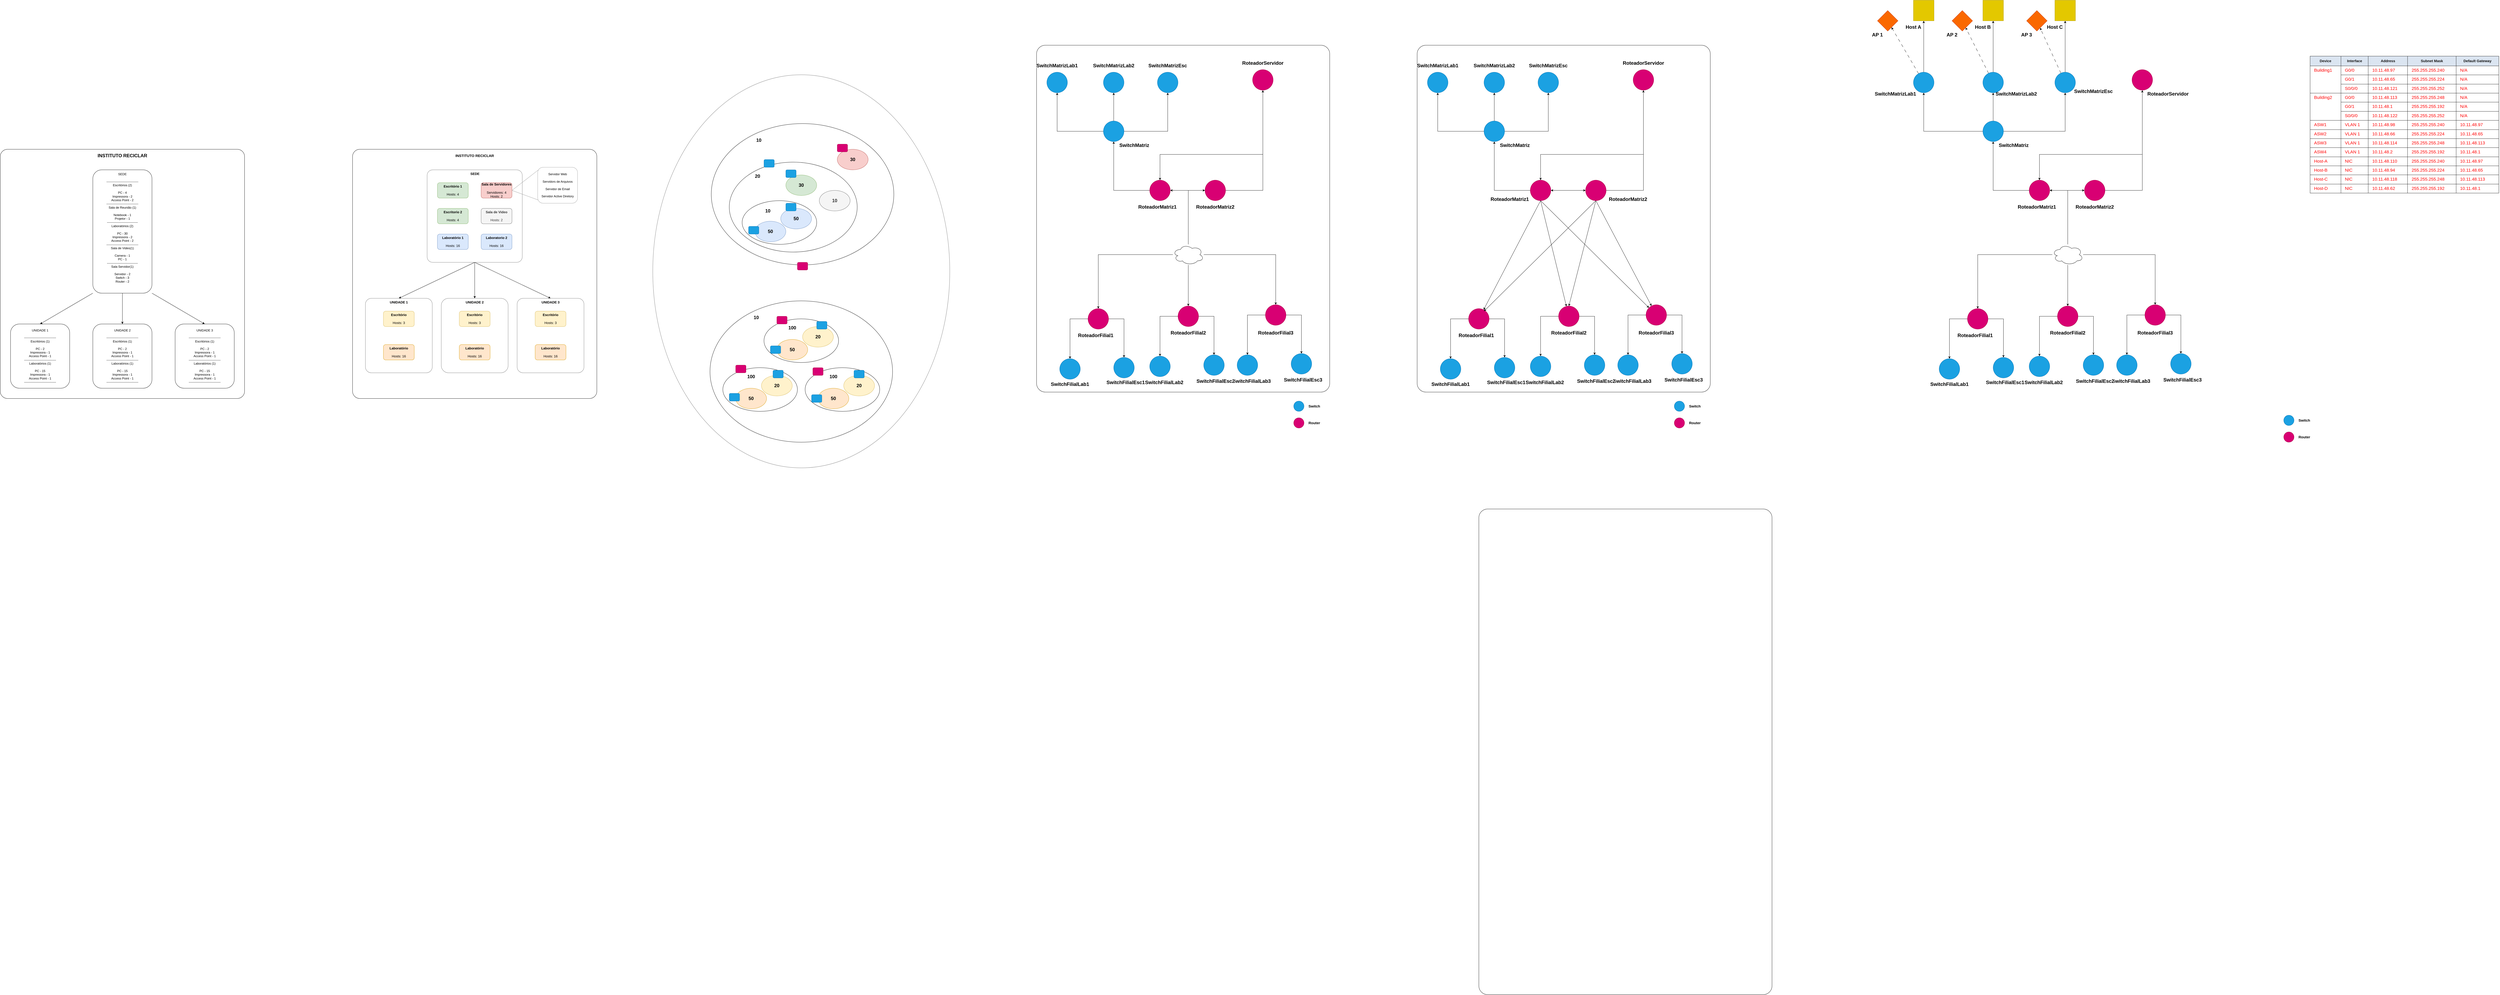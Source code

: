 <mxfile version="24.0.1" type="github">
  <diagram name="Page-1" id="ydfIUNK_gMVmEbcDhQVD">
    <mxGraphModel dx="4041" dy="2235" grid="1" gridSize="10" guides="1" tooltips="1" connect="1" arrows="1" fold="1" page="1" pageScale="1" pageWidth="850" pageHeight="1100" math="0" shadow="0">
      <root>
        <mxCell id="0" />
        <mxCell id="1" parent="0" />
        <mxCell id="fxwuEi95QCL5PJLkfZy1-147" value="" style="rounded=1;whiteSpace=wrap;html=1;gradientColor=default;fillColor=none;arcSize=3;glass=0;shadow=0;fontSize=13;" parent="1" vertex="1">
          <mxGeometry x="3980" y="-685" width="1140" height="1350" as="geometry" />
        </mxCell>
        <mxCell id="fxwuEi95QCL5PJLkfZy1-62" value="" style="ellipse;whiteSpace=wrap;html=1;fillColor=none;strokeColor=#737373;" parent="1" vertex="1">
          <mxGeometry x="2487.5" y="-570" width="1155" height="1530" as="geometry" />
        </mxCell>
        <mxCell id="fxwuEi95QCL5PJLkfZy1-61" value="" style="ellipse;whiteSpace=wrap;html=1;fillColor=none;" parent="1" vertex="1">
          <mxGeometry x="2715" y="-380" width="710" height="550" as="geometry" />
        </mxCell>
        <mxCell id="fxwuEi95QCL5PJLkfZy1-58" value="" style="ellipse;whiteSpace=wrap;html=1;fillColor=none;" parent="1" vertex="1">
          <mxGeometry x="2785" y="-230" width="497.5" height="350" as="geometry" />
        </mxCell>
        <mxCell id="fxwuEi95QCL5PJLkfZy1-45" value="" style="ellipse;whiteSpace=wrap;html=1;fillColor=none;" parent="1" vertex="1">
          <mxGeometry x="2710" y="310" width="710" height="550" as="geometry" />
        </mxCell>
        <mxCell id="fxwuEi95QCL5PJLkfZy1-9" value="" style="rounded=1;whiteSpace=wrap;html=1;gradientColor=default;fillColor=none;arcSize=3;glass=0;shadow=0;fontSize=13;" parent="1" vertex="1">
          <mxGeometry x="1320" y="-280" width="950" height="970" as="geometry" />
        </mxCell>
        <mxCell id="fxwuEi95QCL5PJLkfZy1-30" style="rounded=0;orthogonalLoop=1;jettySize=auto;html=1;entryX=0.5;entryY=0;entryDx=0;entryDy=0;exitX=0.5;exitY=1;exitDx=0;exitDy=0;fontSize=13;" parent="1" source="fxwuEi95QCL5PJLkfZy1-7" target="fxwuEi95QCL5PJLkfZy1-18" edge="1">
          <mxGeometry relative="1" as="geometry" />
        </mxCell>
        <mxCell id="fxwuEi95QCL5PJLkfZy1-31" style="edgeStyle=orthogonalEdgeStyle;rounded=0;orthogonalLoop=1;jettySize=auto;html=1;exitX=0.5;exitY=1;exitDx=0;exitDy=0;entryX=0.5;entryY=0;entryDx=0;entryDy=0;fontSize=13;" parent="1" source="fxwuEi95QCL5PJLkfZy1-7" target="fxwuEi95QCL5PJLkfZy1-22" edge="1">
          <mxGeometry relative="1" as="geometry" />
        </mxCell>
        <mxCell id="fxwuEi95QCL5PJLkfZy1-32" style="rounded=0;orthogonalLoop=1;jettySize=auto;html=1;exitX=0.5;exitY=1;exitDx=0;exitDy=0;entryX=0.5;entryY=0;entryDx=0;entryDy=0;fontSize=13;" parent="1" source="fxwuEi95QCL5PJLkfZy1-7" target="fxwuEi95QCL5PJLkfZy1-26" edge="1">
          <mxGeometry relative="1" as="geometry" />
        </mxCell>
        <mxCell id="fxwuEi95QCL5PJLkfZy1-7" value="" style="rounded=1;whiteSpace=wrap;html=1;fontSize=13;arcSize=6;strokeColor=#737373;" parent="1" vertex="1">
          <mxGeometry x="1610" y="-200" width="370" height="360" as="geometry" />
        </mxCell>
        <mxCell id="63vsSF0owmm6zfgYTDCI-8" value="" style="rounded=1;whiteSpace=wrap;html=1;gradientColor=default;fillColor=none;arcSize=3;" parent="1" vertex="1">
          <mxGeometry x="-50" y="-280" width="950" height="970" as="geometry" />
        </mxCell>
        <mxCell id="63vsSF0owmm6zfgYTDCI-5" style="rounded=0;orthogonalLoop=1;jettySize=auto;html=1;exitX=0;exitY=1;exitDx=0;exitDy=0;entryX=0.5;entryY=0;entryDx=0;entryDy=0;" parent="1" source="63vsSF0owmm6zfgYTDCI-1" target="63vsSF0owmm6zfgYTDCI-2" edge="1">
          <mxGeometry relative="1" as="geometry" />
        </mxCell>
        <mxCell id="63vsSF0owmm6zfgYTDCI-6" style="edgeStyle=orthogonalEdgeStyle;rounded=0;orthogonalLoop=1;jettySize=auto;html=1;exitX=0.5;exitY=1;exitDx=0;exitDy=0;" parent="1" source="63vsSF0owmm6zfgYTDCI-1" target="63vsSF0owmm6zfgYTDCI-4" edge="1">
          <mxGeometry relative="1" as="geometry" />
        </mxCell>
        <mxCell id="63vsSF0owmm6zfgYTDCI-7" style="rounded=0;orthogonalLoop=1;jettySize=auto;html=1;exitX=1;exitY=1;exitDx=0;exitDy=0;entryX=0.5;entryY=0;entryDx=0;entryDy=0;" parent="1" source="63vsSF0owmm6zfgYTDCI-1" target="63vsSF0owmm6zfgYTDCI-3" edge="1">
          <mxGeometry relative="1" as="geometry" />
        </mxCell>
        <mxCell id="63vsSF0owmm6zfgYTDCI-1" value="SEDE&lt;br&gt;&lt;div&gt;&lt;br&gt;&lt;/div&gt;&lt;div&gt;-------------------------------&lt;/div&gt;&lt;div&gt;&lt;span style=&quot;background-color: initial;&quot;&gt;Escritórios (2)&lt;/span&gt;&lt;br&gt;&lt;/div&gt;&lt;div&gt;&lt;br&gt;&lt;/div&gt;&lt;div&gt;PC - 4&lt;/div&gt;&lt;div&gt;Impressora - 2&lt;/div&gt;&lt;div&gt;Access Point - 2&lt;/div&gt;&lt;div&gt;&lt;span style=&quot;background-color: initial;&quot;&gt;-------------------------------&lt;/span&gt;&lt;br&gt;&lt;/div&gt;&lt;div&gt;&lt;span style=&quot;background-color: initial;&quot;&gt;Sala de Reunião (1)&lt;/span&gt;&lt;/div&gt;&lt;div&gt;&lt;span style=&quot;background-color: initial;&quot;&gt;&lt;br&gt;&lt;/span&gt;&lt;/div&gt;&lt;div&gt;&lt;span style=&quot;background-color: initial;&quot;&gt;Notebook - 1&lt;/span&gt;&lt;/div&gt;&lt;div&gt;Projetor - 1&lt;/div&gt;&lt;div&gt;------------------------------&lt;/div&gt;&lt;div&gt;Laboratórios (2)&lt;/div&gt;&lt;div&gt;&lt;br&gt;&lt;/div&gt;&lt;div&gt;PC - 30&lt;/div&gt;&lt;div&gt;Impressora - 2&lt;/div&gt;&lt;div&gt;Access Point - 2&lt;/div&gt;&lt;div&gt;-------------------------------&lt;/div&gt;&lt;div&gt;Sala de Video(1)&lt;/div&gt;&lt;div&gt;&lt;br&gt;&lt;/div&gt;&lt;div&gt;Camera - 1&lt;/div&gt;&lt;div&gt;PC - 1&lt;/div&gt;&lt;div&gt;------------------------------&lt;/div&gt;&lt;div&gt;Sala Servidor(1)&lt;/div&gt;&lt;div&gt;&lt;br&gt;&lt;/div&gt;&lt;div&gt;Servidor - 2&lt;/div&gt;&lt;div&gt;Switch - 3&lt;/div&gt;&lt;div&gt;Router - 2&lt;/div&gt;&lt;div&gt;&lt;br&gt;&lt;/div&gt;&lt;div&gt;&lt;br&gt;&lt;/div&gt;" style="rounded=1;whiteSpace=wrap;html=1;" parent="1" vertex="1">
          <mxGeometry x="310" y="-200" width="230" height="480" as="geometry" />
        </mxCell>
        <mxCell id="63vsSF0owmm6zfgYTDCI-2" value="UNIDADE 1&lt;br style=&quot;border-color: var(--border-color);&quot;&gt;&lt;div style=&quot;border-color: var(--border-color);&quot;&gt;&lt;br style=&quot;border-color: var(--border-color);&quot;&gt;&lt;/div&gt;&lt;div style=&quot;border-color: var(--border-color);&quot;&gt;-------------------------------&lt;/div&gt;&lt;div style=&quot;border-color: var(--border-color);&quot;&gt;Escritórios (1)&lt;br style=&quot;border-color: var(--border-color);&quot;&gt;&lt;/div&gt;&lt;div style=&quot;border-color: var(--border-color);&quot;&gt;&lt;br style=&quot;border-color: var(--border-color);&quot;&gt;&lt;/div&gt;&lt;div style=&quot;border-color: var(--border-color);&quot;&gt;PC - 2&lt;/div&gt;&lt;div style=&quot;border-color: var(--border-color);&quot;&gt;Impressora - 1&lt;/div&gt;&lt;div style=&quot;border-color: var(--border-color);&quot;&gt;Access Point - 1&lt;/div&gt;&lt;div style=&quot;border-color: var(--border-color);&quot;&gt;&lt;span style=&quot;border-color: var(--border-color); background-color: initial;&quot;&gt;-------------------------------&lt;/span&gt;&lt;br style=&quot;border-color: var(--border-color);&quot;&gt;&lt;/div&gt;&lt;div style=&quot;border-color: var(--border-color);&quot;&gt;Laboratórios (1)&lt;/div&gt;&lt;div style=&quot;border-color: var(--border-color);&quot;&gt;&lt;br style=&quot;border-color: var(--border-color);&quot;&gt;&lt;/div&gt;&lt;div style=&quot;border-color: var(--border-color);&quot;&gt;PC - 15&lt;/div&gt;&lt;div style=&quot;border-color: var(--border-color);&quot;&gt;Impressora - 1&lt;/div&gt;&lt;div style=&quot;border-color: var(--border-color);&quot;&gt;Access Point - 1&lt;/div&gt;&lt;div style=&quot;border-color: var(--border-color);&quot;&gt;-------------------------------&lt;/div&gt;" style="rounded=1;whiteSpace=wrap;html=1;" parent="1" vertex="1">
          <mxGeometry x="-10" y="400" width="230" height="250" as="geometry" />
        </mxCell>
        <mxCell id="63vsSF0owmm6zfgYTDCI-3" value="UNIDADE 3&lt;br style=&quot;border-color: var(--border-color);&quot;&gt;&lt;div style=&quot;border-color: var(--border-color);&quot;&gt;&lt;br style=&quot;border-color: var(--border-color);&quot;&gt;&lt;/div&gt;&lt;div style=&quot;border-color: var(--border-color);&quot;&gt;-------------------------------&lt;/div&gt;&lt;div style=&quot;border-color: var(--border-color);&quot;&gt;Escritórios (1)&lt;br style=&quot;border-color: var(--border-color);&quot;&gt;&lt;/div&gt;&lt;div style=&quot;border-color: var(--border-color);&quot;&gt;&lt;br style=&quot;border-color: var(--border-color);&quot;&gt;&lt;/div&gt;&lt;div style=&quot;border-color: var(--border-color);&quot;&gt;PC - 2&lt;/div&gt;&lt;div style=&quot;border-color: var(--border-color);&quot;&gt;Impressora - 1&lt;/div&gt;&lt;div style=&quot;border-color: var(--border-color);&quot;&gt;Access Point - 1&lt;/div&gt;&lt;div style=&quot;border-color: var(--border-color);&quot;&gt;-------------------------------&lt;br style=&quot;border-color: var(--border-color);&quot;&gt;&lt;/div&gt;&lt;div style=&quot;border-color: var(--border-color);&quot;&gt;Laboratórios (1)&lt;/div&gt;&lt;div style=&quot;border-color: var(--border-color);&quot;&gt;&lt;br style=&quot;border-color: var(--border-color);&quot;&gt;&lt;/div&gt;&lt;div style=&quot;border-color: var(--border-color);&quot;&gt;PC - 15&lt;/div&gt;&lt;div style=&quot;border-color: var(--border-color);&quot;&gt;Impressora - 1&lt;/div&gt;&lt;div style=&quot;border-color: var(--border-color);&quot;&gt;Access Point - 1&lt;/div&gt;&lt;div style=&quot;border-color: var(--border-color);&quot;&gt;-------------------------------&lt;/div&gt;" style="rounded=1;whiteSpace=wrap;html=1;" parent="1" vertex="1">
          <mxGeometry x="630" y="400" width="230" height="250" as="geometry" />
        </mxCell>
        <mxCell id="63vsSF0owmm6zfgYTDCI-4" value="UNIDADE 2&lt;br style=&quot;border-color: var(--border-color);&quot;&gt;&lt;div style=&quot;border-color: var(--border-color);&quot;&gt;&lt;br style=&quot;border-color: var(--border-color);&quot;&gt;&lt;/div&gt;&lt;div style=&quot;border-color: var(--border-color);&quot;&gt;-------------------------------&lt;/div&gt;&lt;div style=&quot;border-color: var(--border-color);&quot;&gt;Escritórios (1)&lt;br style=&quot;border-color: var(--border-color);&quot;&gt;&lt;/div&gt;&lt;div style=&quot;border-color: var(--border-color);&quot;&gt;&lt;br style=&quot;border-color: var(--border-color);&quot;&gt;&lt;/div&gt;&lt;div style=&quot;border-color: var(--border-color);&quot;&gt;PC - 2&lt;/div&gt;&lt;div style=&quot;border-color: var(--border-color);&quot;&gt;Impressora - 1&lt;/div&gt;&lt;div style=&quot;border-color: var(--border-color);&quot;&gt;Access Point - 1&lt;/div&gt;&lt;div style=&quot;border-color: var(--border-color);&quot;&gt;-------------------------------&lt;br style=&quot;border-color: var(--border-color);&quot;&gt;&lt;/div&gt;&lt;div style=&quot;border-color: var(--border-color);&quot;&gt;Laboratórios (1)&lt;/div&gt;&lt;div style=&quot;border-color: var(--border-color);&quot;&gt;&lt;br style=&quot;border-color: var(--border-color);&quot;&gt;&lt;/div&gt;&lt;div style=&quot;border-color: var(--border-color);&quot;&gt;PC - 15&lt;/div&gt;&lt;div style=&quot;border-color: var(--border-color);&quot;&gt;Impressora - 1&lt;/div&gt;&lt;div style=&quot;border-color: var(--border-color);&quot;&gt;Access Point - 1&lt;/div&gt;&lt;div style=&quot;border-color: var(--border-color);&quot;&gt;-------------------------------&lt;/div&gt;" style="rounded=1;whiteSpace=wrap;html=1;" parent="1" vertex="1">
          <mxGeometry x="310" y="400" width="230" height="250" as="geometry" />
        </mxCell>
        <mxCell id="63vsSF0owmm6zfgYTDCI-9" value="&lt;b&gt;&lt;font style=&quot;font-size: 18px;&quot;&gt;INSTITUTO RECICLAR&lt;/font&gt;&lt;/b&gt;" style="text;html=1;align=center;verticalAlign=middle;whiteSpace=wrap;rounded=0;" parent="1" vertex="1">
          <mxGeometry x="165" y="-270" width="520" height="30" as="geometry" />
        </mxCell>
        <mxCell id="fxwuEi95QCL5PJLkfZy1-1" value="&lt;b style=&quot;font-size: 13px;&quot;&gt;Escritório 1&lt;br style=&quot;font-size: 13px;&quot;&gt;&lt;/b&gt;&lt;br style=&quot;font-size: 13px;&quot;&gt;Hosts: 4" style="rounded=1;whiteSpace=wrap;html=1;fillColor=#d5e8d4;strokeColor=#82b366;fontSize=13;" parent="1" vertex="1">
          <mxGeometry x="1650" y="-150" width="120" height="60" as="geometry" />
        </mxCell>
        <mxCell id="fxwuEi95QCL5PJLkfZy1-2" value="&lt;b style=&quot;font-size: 13px;&quot;&gt;Escritorio 2&lt;br style=&quot;font-size: 13px;&quot;&gt;&lt;/b&gt;&lt;br style=&quot;font-size: 13px;&quot;&gt;Hosts: 4" style="rounded=1;whiteSpace=wrap;html=1;fillColor=#d5e8d4;strokeColor=#82b366;fontSize=13;" parent="1" vertex="1">
          <mxGeometry x="1650" y="-50" width="120" height="60" as="geometry" />
        </mxCell>
        <mxCell id="fxwuEi95QCL5PJLkfZy1-3" value="&lt;b style=&quot;font-size: 13px;&quot;&gt;Laboratório 1&lt;br style=&quot;font-size: 13px;&quot;&gt;&lt;/b&gt;&lt;br style=&quot;font-size: 13px;&quot;&gt;Hosts: 16" style="rounded=1;whiteSpace=wrap;html=1;fillColor=#dae8fc;strokeColor=#6c8ebf;fontSize=13;" parent="1" vertex="1">
          <mxGeometry x="1650" y="50" width="120" height="60" as="geometry" />
        </mxCell>
        <mxCell id="fxwuEi95QCL5PJLkfZy1-4" value="&lt;b style=&quot;font-size: 13px;&quot;&gt;Laboratorio 2&lt;br style=&quot;font-size: 13px;&quot;&gt;&lt;/b&gt;&lt;br style=&quot;font-size: 13px;&quot;&gt;Hosts: 16" style="rounded=1;whiteSpace=wrap;html=1;fillColor=#dae8fc;strokeColor=#6c8ebf;fontSize=13;" parent="1" vertex="1">
          <mxGeometry x="1820" y="50" width="120" height="60" as="geometry" />
        </mxCell>
        <mxCell id="fxwuEi95QCL5PJLkfZy1-5" value="&lt;b style=&quot;font-size: 13px;&quot;&gt;Sala de Video&lt;br style=&quot;font-size: 13px;&quot;&gt;&lt;/b&gt;&lt;br style=&quot;font-size: 13px;&quot;&gt;Hosts: 2" style="rounded=1;whiteSpace=wrap;html=1;fillColor=#f5f5f5;fontColor=#333333;strokeColor=#666666;fontSize=13;" parent="1" vertex="1">
          <mxGeometry x="1820" y="-50" width="120" height="60" as="geometry" />
        </mxCell>
        <mxCell id="fxwuEi95QCL5PJLkfZy1-6" value="&lt;b style=&quot;font-size: 13px;&quot;&gt;Sala de Servidores&lt;br style=&quot;font-size: 13px;&quot;&gt;&lt;/b&gt;&lt;br style=&quot;font-size: 13px;&quot;&gt;Servidores: 4&lt;br style=&quot;font-size: 13px;&quot;&gt;Hosts: 2" style="rounded=1;whiteSpace=wrap;html=1;fillColor=#f8cecc;strokeColor=#b85450;fontSize=13;" parent="1" vertex="1">
          <mxGeometry x="1820" y="-150" width="120" height="60" as="geometry" />
        </mxCell>
        <mxCell id="fxwuEi95QCL5PJLkfZy1-8" value="&lt;b style=&quot;font-size: 13px;&quot;&gt;&lt;font style=&quot;font-size: 13px;&quot;&gt;SEDE&lt;/font&gt;&lt;/b&gt;" style="text;html=1;align=center;verticalAlign=middle;whiteSpace=wrap;rounded=0;fontSize=13;" parent="1" vertex="1">
          <mxGeometry x="1691" y="-200" width="210" height="30" as="geometry" />
        </mxCell>
        <mxCell id="fxwuEi95QCL5PJLkfZy1-10" value="&lt;b style=&quot;&quot;&gt;&lt;font style=&quot;font-size: 14px;&quot;&gt;INSTITUTO RECICLAR&lt;/font&gt;&lt;/b&gt;" style="text;html=1;align=center;verticalAlign=middle;whiteSpace=wrap;rounded=0;fontSize=13;" parent="1" vertex="1">
          <mxGeometry x="1535" y="-270" width="520" height="30" as="geometry" />
        </mxCell>
        <mxCell id="fxwuEi95QCL5PJLkfZy1-11" value="" style="rounded=1;whiteSpace=wrap;html=1;fontSize=13;arcSize=9;strokeColor=#737373;" parent="1" vertex="1">
          <mxGeometry x="1370" y="300" width="260" height="290" as="geometry" />
        </mxCell>
        <mxCell id="fxwuEi95QCL5PJLkfZy1-12" value="&lt;b style=&quot;font-size: 13px;&quot;&gt;Escritório&lt;br style=&quot;font-size: 13px;&quot;&gt;&lt;/b&gt;&lt;br style=&quot;font-size: 13px;&quot;&gt;Hosts: 3" style="rounded=1;whiteSpace=wrap;html=1;fillColor=#fff2cc;strokeColor=#d6b656;fontSize=13;" parent="1" vertex="1">
          <mxGeometry x="1440" y="350" width="120" height="60" as="geometry" />
        </mxCell>
        <mxCell id="fxwuEi95QCL5PJLkfZy1-14" value="&lt;b style=&quot;font-size: 13px;&quot;&gt;Laboratório&lt;br style=&quot;font-size: 13px;&quot;&gt;&lt;/b&gt;&lt;br style=&quot;font-size: 13px;&quot;&gt;Hosts: 16" style="rounded=1;whiteSpace=wrap;html=1;fillColor=#ffe6cc;strokeColor=#d79b00;fontSize=13;" parent="1" vertex="1">
          <mxGeometry x="1440" y="480" width="120" height="60" as="geometry" />
        </mxCell>
        <mxCell id="fxwuEi95QCL5PJLkfZy1-18" value="&lt;b style=&quot;font-size: 13px;&quot;&gt;&lt;font style=&quot;font-size: 13px;&quot;&gt;UNIDADE 1&lt;/font&gt;&lt;/b&gt;" style="text;html=1;align=center;verticalAlign=middle;whiteSpace=wrap;rounded=0;fontSize=13;" parent="1" vertex="1">
          <mxGeometry x="1395" y="300" width="210" height="30" as="geometry" />
        </mxCell>
        <mxCell id="fxwuEi95QCL5PJLkfZy1-19" value="" style="rounded=1;whiteSpace=wrap;html=1;fontSize=13;arcSize=11;strokeColor=#737373;" parent="1" vertex="1">
          <mxGeometry x="1665" y="300" width="260" height="290" as="geometry" />
        </mxCell>
        <mxCell id="fxwuEi95QCL5PJLkfZy1-20" value="&lt;b style=&quot;font-size: 13px;&quot;&gt;Escritório&lt;br style=&quot;font-size: 13px;&quot;&gt;&lt;/b&gt;&lt;br style=&quot;font-size: 13px;&quot;&gt;Hosts: 3" style="rounded=1;whiteSpace=wrap;html=1;fillColor=#fff2cc;strokeColor=#d6b656;fontSize=13;" parent="1" vertex="1">
          <mxGeometry x="1735" y="350" width="120" height="60" as="geometry" />
        </mxCell>
        <mxCell id="fxwuEi95QCL5PJLkfZy1-21" value="&lt;b style=&quot;font-size: 13px;&quot;&gt;Laboratório&lt;br style=&quot;font-size: 13px;&quot;&gt;&lt;/b&gt;&lt;br style=&quot;font-size: 13px;&quot;&gt;Hosts: 16" style="rounded=1;whiteSpace=wrap;html=1;fillColor=#ffe6cc;strokeColor=#d79b00;fontSize=13;" parent="1" vertex="1">
          <mxGeometry x="1735" y="480" width="120" height="60" as="geometry" />
        </mxCell>
        <mxCell id="fxwuEi95QCL5PJLkfZy1-22" value="&lt;b style=&quot;font-size: 13px;&quot;&gt;&lt;font style=&quot;font-size: 13px;&quot;&gt;UNIDADE 2&lt;/font&gt;&lt;/b&gt;" style="text;html=1;align=center;verticalAlign=middle;whiteSpace=wrap;rounded=0;fontSize=13;" parent="1" vertex="1">
          <mxGeometry x="1690" y="300" width="210" height="30" as="geometry" />
        </mxCell>
        <mxCell id="fxwuEi95QCL5PJLkfZy1-23" value="" style="rounded=1;whiteSpace=wrap;html=1;fontSize=13;arcSize=9;strokeColor=#737373;" parent="1" vertex="1">
          <mxGeometry x="1960" y="300" width="260" height="290" as="geometry" />
        </mxCell>
        <mxCell id="fxwuEi95QCL5PJLkfZy1-24" value="&lt;b style=&quot;font-size: 13px;&quot;&gt;Escritório&lt;br style=&quot;font-size: 13px;&quot;&gt;&lt;/b&gt;&lt;br style=&quot;font-size: 13px;&quot;&gt;Hosts: 3" style="rounded=1;whiteSpace=wrap;html=1;fillColor=#fff2cc;strokeColor=#d6b656;fontSize=13;" parent="1" vertex="1">
          <mxGeometry x="2030" y="350" width="120" height="60" as="geometry" />
        </mxCell>
        <mxCell id="fxwuEi95QCL5PJLkfZy1-25" value="&lt;b style=&quot;font-size: 13px;&quot;&gt;Laboratório&lt;br style=&quot;font-size: 13px;&quot;&gt;&lt;/b&gt;&lt;br style=&quot;font-size: 13px;&quot;&gt;Hosts: 16" style="rounded=1;whiteSpace=wrap;html=1;fillColor=#ffe6cc;strokeColor=#d79b00;fontSize=13;" parent="1" vertex="1">
          <mxGeometry x="2030" y="480" width="120" height="60" as="geometry" />
        </mxCell>
        <mxCell id="fxwuEi95QCL5PJLkfZy1-26" value="&lt;b style=&quot;font-size: 13px;&quot;&gt;&lt;font style=&quot;font-size: 13px;&quot;&gt;UNIDADE 3&lt;/font&gt;&lt;/b&gt;" style="text;html=1;align=center;verticalAlign=middle;whiteSpace=wrap;rounded=0;fontSize=13;" parent="1" vertex="1">
          <mxGeometry x="1985" y="300" width="210" height="30" as="geometry" />
        </mxCell>
        <mxCell id="fxwuEi95QCL5PJLkfZy1-34" value="" style="ellipse;whiteSpace=wrap;html=1;fillColor=none;" parent="1" vertex="1">
          <mxGeometry x="2920" y="380" width="290" height="170" as="geometry" />
        </mxCell>
        <mxCell id="fxwuEi95QCL5PJLkfZy1-33" value="&lt;font style=&quot;font-size: 18px;&quot;&gt;&lt;b&gt;50&lt;/b&gt;&lt;/font&gt;" style="ellipse;whiteSpace=wrap;html=1;fillColor=#ffe6cc;strokeColor=#d79b00;" parent="1" vertex="1">
          <mxGeometry x="2970" y="460" width="120" height="80" as="geometry" />
        </mxCell>
        <mxCell id="fxwuEi95QCL5PJLkfZy1-35" value="&lt;font style=&quot;font-size: 18px;&quot;&gt;&lt;b&gt;20&lt;/b&gt;&lt;/font&gt;" style="ellipse;whiteSpace=wrap;html=1;fillColor=#fff2cc;strokeColor=#d6b656;" parent="1" vertex="1">
          <mxGeometry x="3070" y="410" width="120" height="80" as="geometry" />
        </mxCell>
        <mxCell id="fxwuEi95QCL5PJLkfZy1-36" value="&lt;font style=&quot;font-size: 18px;&quot;&gt;&lt;b&gt;100&lt;/b&gt;&lt;/font&gt;" style="text;html=1;align=center;verticalAlign=middle;whiteSpace=wrap;rounded=0;" parent="1" vertex="1">
          <mxGeometry x="3000" y="400" width="60" height="30" as="geometry" />
        </mxCell>
        <mxCell id="fxwuEi95QCL5PJLkfZy1-37" value="" style="ellipse;whiteSpace=wrap;html=1;fillColor=none;" parent="1" vertex="1">
          <mxGeometry x="2760" y="570" width="290" height="170" as="geometry" />
        </mxCell>
        <mxCell id="fxwuEi95QCL5PJLkfZy1-38" value="&lt;font style=&quot;font-size: 18px;&quot;&gt;&lt;b&gt;50&lt;/b&gt;&lt;/font&gt;" style="ellipse;whiteSpace=wrap;html=1;fillColor=#ffe6cc;strokeColor=#d79b00;" parent="1" vertex="1">
          <mxGeometry x="2810" y="650" width="120" height="80" as="geometry" />
        </mxCell>
        <mxCell id="fxwuEi95QCL5PJLkfZy1-39" value="&lt;b&gt;&lt;font style=&quot;font-size: 18px;&quot;&gt;20&lt;/font&gt;&lt;/b&gt;" style="ellipse;whiteSpace=wrap;html=1;fillColor=#fff2cc;strokeColor=#d6b656;" parent="1" vertex="1">
          <mxGeometry x="2910" y="600" width="120" height="80" as="geometry" />
        </mxCell>
        <mxCell id="fxwuEi95QCL5PJLkfZy1-40" value="&lt;font style=&quot;font-size: 18px;&quot;&gt;&lt;b&gt;100&lt;/b&gt;&lt;/font&gt;" style="text;html=1;align=center;verticalAlign=middle;whiteSpace=wrap;rounded=0;" parent="1" vertex="1">
          <mxGeometry x="2840" y="590" width="60" height="30" as="geometry" />
        </mxCell>
        <mxCell id="fxwuEi95QCL5PJLkfZy1-41" value="" style="ellipse;whiteSpace=wrap;html=1;fillColor=none;" parent="1" vertex="1">
          <mxGeometry x="3080" y="570" width="290" height="170" as="geometry" />
        </mxCell>
        <mxCell id="fxwuEi95QCL5PJLkfZy1-42" value="&lt;font style=&quot;font-size: 18px;&quot;&gt;&lt;b&gt;50&lt;/b&gt;&lt;/font&gt;" style="ellipse;whiteSpace=wrap;html=1;fillColor=#ffe6cc;strokeColor=#d79b00;" parent="1" vertex="1">
          <mxGeometry x="3130" y="650" width="120" height="80" as="geometry" />
        </mxCell>
        <mxCell id="fxwuEi95QCL5PJLkfZy1-43" value="&lt;font style=&quot;font-size: 18px;&quot;&gt;&lt;b&gt;20&lt;/b&gt;&lt;/font&gt;" style="ellipse;whiteSpace=wrap;html=1;fillColor=#fff2cc;strokeColor=#d6b656;" parent="1" vertex="1">
          <mxGeometry x="3230" y="600" width="120" height="80" as="geometry" />
        </mxCell>
        <mxCell id="fxwuEi95QCL5PJLkfZy1-44" value="&lt;font style=&quot;font-size: 18px;&quot;&gt;&lt;b&gt;100&lt;/b&gt;&lt;/font&gt;" style="text;html=1;align=center;verticalAlign=middle;whiteSpace=wrap;rounded=0;" parent="1" vertex="1">
          <mxGeometry x="3160" y="590" width="60" height="30" as="geometry" />
        </mxCell>
        <mxCell id="fxwuEi95QCL5PJLkfZy1-46" value="&lt;font style=&quot;font-size: 18px;&quot;&gt;&lt;b&gt;10&lt;/b&gt;&lt;/font&gt;" style="text;html=1;align=center;verticalAlign=middle;whiteSpace=wrap;rounded=0;" parent="1" vertex="1">
          <mxGeometry x="2860" y="360" width="60" height="30" as="geometry" />
        </mxCell>
        <mxCell id="fxwuEi95QCL5PJLkfZy1-47" value="&lt;font style=&quot;font-size: 18px;&quot;&gt;&lt;b&gt;30&lt;/b&gt;&lt;/font&gt;" style="ellipse;whiteSpace=wrap;html=1;fillColor=#d5e8d4;strokeColor=#82b366;" parent="1" vertex="1">
          <mxGeometry x="3005" y="-180" width="120" height="80" as="geometry" />
        </mxCell>
        <mxCell id="fxwuEi95QCL5PJLkfZy1-50" value="&lt;font style=&quot;font-size: 18px;&quot;&gt;&lt;b&gt;10&lt;/b&gt;&lt;/font&gt;" style="ellipse;whiteSpace=wrap;html=1;fillColor=#f5f5f5;fontColor=#333333;strokeColor=#666666;" parent="1" vertex="1">
          <mxGeometry x="3135" y="-120" width="120" height="80" as="geometry" />
        </mxCell>
        <mxCell id="fxwuEi95QCL5PJLkfZy1-51" value="&lt;font style=&quot;font-size: 18px;&quot;&gt;&lt;b&gt;30&lt;/b&gt;&lt;/font&gt;" style="ellipse;whiteSpace=wrap;html=1;fillColor=#f8cecc;strokeColor=#b85450;" parent="1" vertex="1">
          <mxGeometry x="3205" y="-280" width="120" height="80" as="geometry" />
        </mxCell>
        <mxCell id="fxwuEi95QCL5PJLkfZy1-54" value="" style="ellipse;whiteSpace=wrap;html=1;fillColor=none;" parent="1" vertex="1">
          <mxGeometry x="2835" y="-80" width="290" height="170" as="geometry" />
        </mxCell>
        <mxCell id="fxwuEi95QCL5PJLkfZy1-55" value="&lt;font style=&quot;font-size: 18px;&quot;&gt;&lt;b&gt;50&lt;/b&gt;&lt;/font&gt;" style="ellipse;whiteSpace=wrap;html=1;fillColor=#dae8fc;strokeColor=#6c8ebf;" parent="1" vertex="1">
          <mxGeometry x="2885" width="120" height="80" as="geometry" />
        </mxCell>
        <mxCell id="fxwuEi95QCL5PJLkfZy1-56" value="&lt;font style=&quot;font-size: 18px;&quot;&gt;&lt;b&gt;50&lt;/b&gt;&lt;/font&gt;" style="ellipse;whiteSpace=wrap;html=1;fillColor=#dae8fc;strokeColor=#6c8ebf;" parent="1" vertex="1">
          <mxGeometry x="2985" y="-50" width="120" height="80" as="geometry" />
        </mxCell>
        <mxCell id="fxwuEi95QCL5PJLkfZy1-57" value="&lt;font style=&quot;font-size: 18px;&quot;&gt;&lt;b&gt;10&lt;/b&gt;&lt;/font&gt;" style="text;html=1;align=center;verticalAlign=middle;whiteSpace=wrap;rounded=0;" parent="1" vertex="1">
          <mxGeometry x="2905" y="-55" width="60" height="30" as="geometry" />
        </mxCell>
        <mxCell id="fxwuEi95QCL5PJLkfZy1-59" value="&lt;font style=&quot;font-size: 18px;&quot;&gt;&lt;b&gt;20&lt;/b&gt;&lt;/font&gt;" style="text;html=1;align=center;verticalAlign=middle;whiteSpace=wrap;rounded=0;" parent="1" vertex="1">
          <mxGeometry x="2865" y="-190" width="60" height="30" as="geometry" />
        </mxCell>
        <mxCell id="fxwuEi95QCL5PJLkfZy1-63" value="&lt;font style=&quot;font-size: 18px;&quot;&gt;&lt;b&gt;10&lt;/b&gt;&lt;/font&gt;" style="text;html=1;align=center;verticalAlign=middle;whiteSpace=wrap;rounded=0;" parent="1" vertex="1">
          <mxGeometry x="2870" y="-330" width="60" height="30" as="geometry" />
        </mxCell>
        <mxCell id="fxwuEi95QCL5PJLkfZy1-80" value="Servidor Web&lt;br&gt;&lt;br&gt;Servidors de Arquivos&lt;br&gt;&lt;br&gt;Servidor de Email&lt;div&gt;&lt;br&gt;&lt;/div&gt;&lt;div&gt;Servidor Active Diretory&lt;/div&gt;" style="rounded=1;whiteSpace=wrap;html=1;fillColor=none;strokeColor=#9e9e9e;" parent="1" vertex="1">
          <mxGeometry x="2040" y="-210" width="155" height="140" as="geometry" />
        </mxCell>
        <mxCell id="fxwuEi95QCL5PJLkfZy1-81" value="" style="rounded=1;whiteSpace=wrap;html=1;fillColor=#d80073;fontColor=#ffffff;strokeColor=#A50040;" parent="1" vertex="1">
          <mxGeometry x="2810" y="560" width="40" height="30" as="geometry" />
        </mxCell>
        <mxCell id="fxwuEi95QCL5PJLkfZy1-84" value="" style="rounded=1;whiteSpace=wrap;html=1;fillColor=#d80073;fontColor=#ffffff;strokeColor=#A50040;" parent="1" vertex="1">
          <mxGeometry x="3110" y="570" width="40" height="30" as="geometry" />
        </mxCell>
        <mxCell id="fxwuEi95QCL5PJLkfZy1-87" value="" style="rounded=1;whiteSpace=wrap;html=1;fillColor=#d80073;fontColor=#ffffff;strokeColor=#A50040;" parent="1" vertex="1">
          <mxGeometry x="2970" y="370" width="40" height="30" as="geometry" />
        </mxCell>
        <mxCell id="fxwuEi95QCL5PJLkfZy1-90" value="" style="rounded=1;whiteSpace=wrap;html=1;fillColor=#1ba1e2;fontColor=#ffffff;strokeColor=#006EAF;" parent="1" vertex="1">
          <mxGeometry x="2785" y="670" width="40" height="30" as="geometry" />
        </mxCell>
        <mxCell id="fxwuEi95QCL5PJLkfZy1-91" value="" style="rounded=1;whiteSpace=wrap;html=1;fillColor=#1ba1e2;fontColor=#ffffff;strokeColor=#006EAF;" parent="1" vertex="1">
          <mxGeometry x="2955" y="580" width="40" height="30" as="geometry" />
        </mxCell>
        <mxCell id="fxwuEi95QCL5PJLkfZy1-92" value="" style="rounded=1;whiteSpace=wrap;html=1;fillColor=#1ba1e2;fontColor=#ffffff;strokeColor=#006EAF;" parent="1" vertex="1">
          <mxGeometry x="3105" y="675" width="40" height="30" as="geometry" />
        </mxCell>
        <mxCell id="fxwuEi95QCL5PJLkfZy1-93" value="" style="rounded=1;whiteSpace=wrap;html=1;fillColor=#1ba1e2;fontColor=#ffffff;strokeColor=#006EAF;" parent="1" vertex="1">
          <mxGeometry x="3270" y="580" width="40" height="30" as="geometry" />
        </mxCell>
        <mxCell id="fxwuEi95QCL5PJLkfZy1-94" value="" style="rounded=1;whiteSpace=wrap;html=1;fillColor=#1ba1e2;fontColor=#ffffff;strokeColor=#006EAF;" parent="1" vertex="1">
          <mxGeometry x="2945" y="485" width="40" height="30" as="geometry" />
        </mxCell>
        <mxCell id="fxwuEi95QCL5PJLkfZy1-95" value="" style="rounded=1;whiteSpace=wrap;html=1;fillColor=#1ba1e2;fontColor=#ffffff;strokeColor=#006EAF;" parent="1" vertex="1">
          <mxGeometry x="3125" y="390" width="40" height="30" as="geometry" />
        </mxCell>
        <mxCell id="fxwuEi95QCL5PJLkfZy1-96" value="" style="rounded=1;whiteSpace=wrap;html=1;fillColor=#d80073;fontColor=#ffffff;strokeColor=#A50040;" parent="1" vertex="1">
          <mxGeometry x="3050" y="160" width="40" height="30" as="geometry" />
        </mxCell>
        <mxCell id="fxwuEi95QCL5PJLkfZy1-99" value="" style="rounded=1;whiteSpace=wrap;html=1;fillColor=#1ba1e2;fontColor=#ffffff;strokeColor=#006EAF;" parent="1" vertex="1">
          <mxGeometry x="2860" y="20" width="40" height="30" as="geometry" />
        </mxCell>
        <mxCell id="fxwuEi95QCL5PJLkfZy1-100" value="" style="rounded=1;whiteSpace=wrap;html=1;fillColor=#1ba1e2;fontColor=#ffffff;strokeColor=#006EAF;" parent="1" vertex="1">
          <mxGeometry x="3005" y="-70" width="40" height="30" as="geometry" />
        </mxCell>
        <mxCell id="fxwuEi95QCL5PJLkfZy1-101" value="" style="rounded=1;whiteSpace=wrap;html=1;fillColor=#1ba1e2;fontColor=#ffffff;strokeColor=#006EAF;" parent="1" vertex="1">
          <mxGeometry x="3005" y="-200" width="40" height="30" as="geometry" />
        </mxCell>
        <mxCell id="fxwuEi95QCL5PJLkfZy1-102" value="" style="rounded=1;whiteSpace=wrap;html=1;fillColor=#d80073;fontColor=#ffffff;strokeColor=#A50040;" parent="1" vertex="1">
          <mxGeometry x="3205" y="-300" width="40" height="30" as="geometry" />
        </mxCell>
        <mxCell id="fxwuEi95QCL5PJLkfZy1-103" value="" style="rounded=1;whiteSpace=wrap;html=1;fillColor=#1ba1e2;fontColor=#ffffff;strokeColor=#006EAF;" parent="1" vertex="1">
          <mxGeometry x="2920" y="-240" width="40" height="30" as="geometry" />
        </mxCell>
        <mxCell id="fxwuEi95QCL5PJLkfZy1-112" style="edgeStyle=orthogonalEdgeStyle;rounded=0;orthogonalLoop=1;jettySize=auto;html=1;entryX=0.5;entryY=0;entryDx=0;entryDy=0;" parent="1" source="fxwuEi95QCL5PJLkfZy1-106" target="fxwuEi95QCL5PJLkfZy1-107" edge="1">
          <mxGeometry relative="1" as="geometry" />
        </mxCell>
        <mxCell id="fxwuEi95QCL5PJLkfZy1-113" style="edgeStyle=orthogonalEdgeStyle;rounded=0;orthogonalLoop=1;jettySize=auto;html=1;entryX=0.5;entryY=0;entryDx=0;entryDy=0;" parent="1" source="oNMFXW8xzhe--6NTKQjT-1" target="fxwuEi95QCL5PJLkfZy1-108" edge="1">
          <mxGeometry relative="1" as="geometry" />
        </mxCell>
        <mxCell id="oNMFXW8xzhe--6NTKQjT-3" style="edgeStyle=orthogonalEdgeStyle;rounded=0;orthogonalLoop=1;jettySize=auto;html=1;exitX=1;exitY=0.5;exitDx=0;exitDy=0;entryX=0;entryY=0.5;entryDx=0;entryDy=0;endArrow=classic;endFill=1;jumpStyle=none;curved=0;" parent="1" source="fxwuEi95QCL5PJLkfZy1-106" target="oNMFXW8xzhe--6NTKQjT-1" edge="1">
          <mxGeometry relative="1" as="geometry" />
        </mxCell>
        <mxCell id="fxwuEi95QCL5PJLkfZy1-106" value="" style="ellipse;whiteSpace=wrap;html=1;aspect=fixed;fillColor=#d80073;fontColor=#ffffff;strokeColor=#A50040;" parent="1" vertex="1">
          <mxGeometry x="4420" y="-160" width="80" height="80" as="geometry" />
        </mxCell>
        <mxCell id="fxwuEi95QCL5PJLkfZy1-114" style="edgeStyle=orthogonalEdgeStyle;rounded=0;orthogonalLoop=1;jettySize=auto;html=1;entryX=0.5;entryY=0;entryDx=0;entryDy=0;" parent="1" source="fxwuEi95QCL5PJLkfZy1-107" target="fxwuEi95QCL5PJLkfZy1-109" edge="1">
          <mxGeometry relative="1" as="geometry" />
        </mxCell>
        <mxCell id="fxwuEi95QCL5PJLkfZy1-115" style="edgeStyle=orthogonalEdgeStyle;rounded=0;orthogonalLoop=1;jettySize=auto;html=1;" parent="1" source="fxwuEi95QCL5PJLkfZy1-107" target="fxwuEi95QCL5PJLkfZy1-110" edge="1">
          <mxGeometry relative="1" as="geometry" />
        </mxCell>
        <mxCell id="fxwuEi95QCL5PJLkfZy1-116" style="edgeStyle=orthogonalEdgeStyle;rounded=0;orthogonalLoop=1;jettySize=auto;html=1;entryX=0.5;entryY=0;entryDx=0;entryDy=0;" parent="1" source="fxwuEi95QCL5PJLkfZy1-107" target="fxwuEi95QCL5PJLkfZy1-111" edge="1">
          <mxGeometry relative="1" as="geometry" />
        </mxCell>
        <mxCell id="fxwuEi95QCL5PJLkfZy1-107" value="" style="ellipse;whiteSpace=wrap;html=1;aspect=fixed;direction=west;fillColor=#1ba1e2;fontColor=#ffffff;strokeColor=#006EAF;" parent="1" vertex="1">
          <mxGeometry x="4240" y="-390" width="80" height="80" as="geometry" />
        </mxCell>
        <mxCell id="oNMFXW8xzhe--6NTKQjT-13" style="edgeStyle=orthogonalEdgeStyle;rounded=0;orthogonalLoop=1;jettySize=auto;html=1;" parent="1" source="fxwuEi95QCL5PJLkfZy1-108" target="fxwuEi95QCL5PJLkfZy1-106" edge="1">
          <mxGeometry relative="1" as="geometry">
            <Array as="points">
              <mxPoint x="4860" y="-260" />
              <mxPoint x="4460" y="-260" />
            </Array>
          </mxGeometry>
        </mxCell>
        <mxCell id="fxwuEi95QCL5PJLkfZy1-108" value="" style="ellipse;whiteSpace=wrap;html=1;aspect=fixed;fillColor=#d80073;strokeColor=#A50040;direction=west;fontColor=#ffffff;" parent="1" vertex="1">
          <mxGeometry x="4820" y="-590" width="80" height="80" as="geometry" />
        </mxCell>
        <mxCell id="fxwuEi95QCL5PJLkfZy1-109" value="" style="ellipse;whiteSpace=wrap;html=1;aspect=fixed;fillColor=#1ba1e2;strokeColor=#006EAF;direction=west;fontColor=#ffffff;" parent="1" vertex="1">
          <mxGeometry x="4020" y="-580" width="80" height="80" as="geometry" />
        </mxCell>
        <mxCell id="fxwuEi95QCL5PJLkfZy1-110" value="" style="ellipse;whiteSpace=wrap;html=1;aspect=fixed;fillColor=#1ba1e2;strokeColor=#006EAF;fontColor=#ffffff;" parent="1" vertex="1">
          <mxGeometry x="4240" y="-580" width="80" height="80" as="geometry" />
        </mxCell>
        <mxCell id="fxwuEi95QCL5PJLkfZy1-111" value="" style="ellipse;whiteSpace=wrap;html=1;aspect=fixed;fillColor=#1ba1e2;strokeColor=#006EAF;direction=west;fontColor=#ffffff;" parent="1" vertex="1">
          <mxGeometry x="4450" y="-580" width="80" height="80" as="geometry" />
        </mxCell>
        <mxCell id="fxwuEi95QCL5PJLkfZy1-138" style="edgeStyle=orthogonalEdgeStyle;rounded=0;orthogonalLoop=1;jettySize=auto;html=1;" parent="1" source="fxwuEi95QCL5PJLkfZy1-119" target="fxwuEi95QCL5PJLkfZy1-132" edge="1">
          <mxGeometry relative="1" as="geometry" />
        </mxCell>
        <mxCell id="fxwuEi95QCL5PJLkfZy1-139" style="edgeStyle=orthogonalEdgeStyle;rounded=0;orthogonalLoop=1;jettySize=auto;html=1;" parent="1" source="fxwuEi95QCL5PJLkfZy1-119" target="fxwuEi95QCL5PJLkfZy1-121" edge="1">
          <mxGeometry relative="1" as="geometry" />
        </mxCell>
        <mxCell id="fxwuEi95QCL5PJLkfZy1-140" style="edgeStyle=orthogonalEdgeStyle;rounded=0;orthogonalLoop=1;jettySize=auto;html=1;" parent="1" source="fxwuEi95QCL5PJLkfZy1-119" target="fxwuEi95QCL5PJLkfZy1-135" edge="1">
          <mxGeometry relative="1" as="geometry" />
        </mxCell>
        <mxCell id="oNMFXW8xzhe--6NTKQjT-8" style="edgeStyle=orthogonalEdgeStyle;rounded=0;orthogonalLoop=1;jettySize=auto;html=1;endArrow=none;endFill=0;" parent="1" source="fxwuEi95QCL5PJLkfZy1-119" edge="1">
          <mxGeometry relative="1" as="geometry">
            <mxPoint x="4570" y="-120" as="targetPoint" />
          </mxGeometry>
        </mxCell>
        <mxCell id="fxwuEi95QCL5PJLkfZy1-119" value="" style="ellipse;shape=cloud;whiteSpace=wrap;html=1;" parent="1" vertex="1">
          <mxGeometry x="4510" y="90" width="120" height="80" as="geometry" />
        </mxCell>
        <mxCell id="fxwuEi95QCL5PJLkfZy1-141" style="edgeStyle=orthogonalEdgeStyle;rounded=0;orthogonalLoop=1;jettySize=auto;html=1;entryX=0.5;entryY=0;entryDx=0;entryDy=0;" parent="1" source="fxwuEi95QCL5PJLkfZy1-121" target="fxwuEi95QCL5PJLkfZy1-124" edge="1">
          <mxGeometry relative="1" as="geometry" />
        </mxCell>
        <mxCell id="fxwuEi95QCL5PJLkfZy1-142" style="edgeStyle=orthogonalEdgeStyle;rounded=0;orthogonalLoop=1;jettySize=auto;html=1;entryX=0.5;entryY=0;entryDx=0;entryDy=0;" parent="1" source="fxwuEi95QCL5PJLkfZy1-121" target="fxwuEi95QCL5PJLkfZy1-125" edge="1">
          <mxGeometry relative="1" as="geometry" />
        </mxCell>
        <mxCell id="fxwuEi95QCL5PJLkfZy1-121" value="" style="ellipse;whiteSpace=wrap;html=1;aspect=fixed;fillColor=#d80073;fontColor=#ffffff;strokeColor=#A50040;" parent="1" vertex="1">
          <mxGeometry x="4180" y="340" width="80" height="80" as="geometry" />
        </mxCell>
        <mxCell id="fxwuEi95QCL5PJLkfZy1-124" value="" style="ellipse;whiteSpace=wrap;html=1;aspect=fixed;fillColor=#1ba1e2;fontColor=#ffffff;strokeColor=#006EAF;" parent="1" vertex="1">
          <mxGeometry x="4070" y="535" width="80" height="80" as="geometry" />
        </mxCell>
        <mxCell id="fxwuEi95QCL5PJLkfZy1-125" value="" style="ellipse;whiteSpace=wrap;html=1;aspect=fixed;fillColor=#1ba1e2;fontColor=#ffffff;strokeColor=#006EAF;" parent="1" vertex="1">
          <mxGeometry x="4280" y="530" width="80" height="80" as="geometry" />
        </mxCell>
        <mxCell id="fxwuEi95QCL5PJLkfZy1-143" style="edgeStyle=orthogonalEdgeStyle;rounded=0;orthogonalLoop=1;jettySize=auto;html=1;" parent="1" source="fxwuEi95QCL5PJLkfZy1-132" target="fxwuEi95QCL5PJLkfZy1-133" edge="1">
          <mxGeometry relative="1" as="geometry" />
        </mxCell>
        <mxCell id="fxwuEi95QCL5PJLkfZy1-144" style="edgeStyle=orthogonalEdgeStyle;rounded=0;orthogonalLoop=1;jettySize=auto;html=1;" parent="1" source="fxwuEi95QCL5PJLkfZy1-132" target="fxwuEi95QCL5PJLkfZy1-134" edge="1">
          <mxGeometry relative="1" as="geometry" />
        </mxCell>
        <mxCell id="fxwuEi95QCL5PJLkfZy1-132" value="" style="ellipse;whiteSpace=wrap;html=1;aspect=fixed;fillColor=#d80073;fontColor=#ffffff;strokeColor=#A50040;" parent="1" vertex="1">
          <mxGeometry x="4530" y="330" width="80" height="80" as="geometry" />
        </mxCell>
        <mxCell id="fxwuEi95QCL5PJLkfZy1-133" value="" style="ellipse;whiteSpace=wrap;html=1;aspect=fixed;fillColor=#1ba1e2;fontColor=#ffffff;strokeColor=#006EAF;" parent="1" vertex="1">
          <mxGeometry x="4420" y="525" width="80" height="80" as="geometry" />
        </mxCell>
        <mxCell id="fxwuEi95QCL5PJLkfZy1-134" value="" style="ellipse;whiteSpace=wrap;html=1;aspect=fixed;fillColor=#1ba1e2;fontColor=#ffffff;strokeColor=#006EAF;" parent="1" vertex="1">
          <mxGeometry x="4630" y="520" width="80" height="80" as="geometry" />
        </mxCell>
        <mxCell id="fxwuEi95QCL5PJLkfZy1-145" style="edgeStyle=orthogonalEdgeStyle;rounded=0;orthogonalLoop=1;jettySize=auto;html=1;entryX=0.5;entryY=0;entryDx=0;entryDy=0;" parent="1" source="fxwuEi95QCL5PJLkfZy1-135" target="fxwuEi95QCL5PJLkfZy1-136" edge="1">
          <mxGeometry relative="1" as="geometry" />
        </mxCell>
        <mxCell id="fxwuEi95QCL5PJLkfZy1-146" style="edgeStyle=orthogonalEdgeStyle;rounded=0;orthogonalLoop=1;jettySize=auto;html=1;" parent="1" source="fxwuEi95QCL5PJLkfZy1-135" target="fxwuEi95QCL5PJLkfZy1-137" edge="1">
          <mxGeometry relative="1" as="geometry" />
        </mxCell>
        <mxCell id="fxwuEi95QCL5PJLkfZy1-135" value="" style="ellipse;whiteSpace=wrap;html=1;aspect=fixed;fillColor=#d80073;fontColor=#ffffff;strokeColor=#A50040;" parent="1" vertex="1">
          <mxGeometry x="4870" y="325" width="80" height="80" as="geometry" />
        </mxCell>
        <mxCell id="fxwuEi95QCL5PJLkfZy1-136" value="" style="ellipse;whiteSpace=wrap;html=1;aspect=fixed;fillColor=#1ba1e2;fontColor=#ffffff;strokeColor=#006EAF;" parent="1" vertex="1">
          <mxGeometry x="4760" y="520" width="80" height="80" as="geometry" />
        </mxCell>
        <mxCell id="fxwuEi95QCL5PJLkfZy1-137" value="" style="ellipse;whiteSpace=wrap;html=1;aspect=fixed;fillColor=#1ba1e2;fontColor=#ffffff;strokeColor=#006EAF;" parent="1" vertex="1">
          <mxGeometry x="4970" y="515" width="80" height="80" as="geometry" />
        </mxCell>
        <mxCell id="fxwuEi95QCL5PJLkfZy1-148" value="&lt;span style=&quot;-webkit-user-drag: none; -webkit-tap-highlight-color: transparent; margin: 0px; padding: 0px; user-select: text; background-color: rgb(255, 255, 255); line-height: 18px; font-family: Calibri, Calibri_MSFontService, sans-serif; font-variant-ligatures: none !important;&quot; class=&quot;TextRun SCXW143231816 BCX0&quot; lang=&quot;PT-PT&quot; data-contrast=&quot;none&quot;&gt;&lt;/span&gt;&lt;span style=&quot;-webkit-user-drag: none; -webkit-tap-highlight-color: transparent; margin: 0px; padding: 0px; user-select: text; background-color: rgb(255, 255, 255); line-height: 18px; font-family: Calibri, Calibri_MSFontService, sans-serif;&quot; data-ccp-props=&quot;{&amp;quot;134233117&amp;quot;:false,&amp;quot;134233118&amp;quot;:false,&amp;quot;335551550&amp;quot;:2,&amp;quot;335551620&amp;quot;:2,&amp;quot;335559738&amp;quot;:0,&amp;quot;335559739&amp;quot;:0}&quot; class=&quot;EOP SCXW143231816 BCX0&quot;&gt;&lt;font style=&quot;font-size: 19px;&quot;&gt;&lt;b&gt;SwitchMatrizLab1&lt;/b&gt;&lt;/font&gt;&lt;/span&gt;" style="text;html=1;align=center;verticalAlign=middle;whiteSpace=wrap;rounded=0;" parent="1" vertex="1">
          <mxGeometry x="4030" y="-620" width="60" height="30" as="geometry" />
        </mxCell>
        <mxCell id="fxwuEi95QCL5PJLkfZy1-149" value="&lt;span style=&quot;-webkit-user-drag: none; -webkit-tap-highlight-color: transparent; margin: 0px; padding: 0px; user-select: text; background-color: rgb(255, 255, 255); line-height: 18px; font-family: Calibri, Calibri_MSFontService, sans-serif; font-variant-ligatures: none !important;&quot; class=&quot;TextRun SCXW143231816 BCX0&quot; lang=&quot;PT-PT&quot; data-contrast=&quot;none&quot;&gt;&lt;/span&gt;&lt;span style=&quot;-webkit-user-drag: none; -webkit-tap-highlight-color: transparent; margin: 0px; padding: 0px; user-select: text; background-color: rgb(255, 255, 255); line-height: 18px; font-family: Calibri, Calibri_MSFontService, sans-serif;&quot; data-ccp-props=&quot;{&amp;quot;134233117&amp;quot;:false,&amp;quot;134233118&amp;quot;:false,&amp;quot;335551550&amp;quot;:2,&amp;quot;335551620&amp;quot;:2,&amp;quot;335559738&amp;quot;:0,&amp;quot;335559739&amp;quot;:0}&quot; class=&quot;EOP SCXW143231816 BCX0&quot;&gt;&lt;font style=&quot;font-size: 19px;&quot;&gt;&lt;b&gt;SwitchMatrizLab2&lt;/b&gt;&lt;/font&gt;&lt;/span&gt;" style="text;html=1;align=center;verticalAlign=middle;whiteSpace=wrap;rounded=0;" parent="1" vertex="1">
          <mxGeometry x="4250" y="-620" width="60" height="30" as="geometry" />
        </mxCell>
        <mxCell id="fxwuEi95QCL5PJLkfZy1-150" value="&lt;span style=&quot;-webkit-user-drag: none; -webkit-tap-highlight-color: transparent; margin: 0px; padding: 0px; user-select: text; background-color: rgb(255, 255, 255); line-height: 18px; font-family: Calibri, Calibri_MSFontService, sans-serif; font-variant-ligatures: none !important;&quot; class=&quot;TextRun SCXW143231816 BCX0&quot; lang=&quot;PT-PT&quot; data-contrast=&quot;none&quot;&gt;&lt;/span&gt;&lt;span style=&quot;-webkit-user-drag: none; -webkit-tap-highlight-color: transparent; margin: 0px; padding: 0px; user-select: text; background-color: rgb(255, 255, 255); line-height: 18px; font-family: Calibri, Calibri_MSFontService, sans-serif;&quot; data-ccp-props=&quot;{&amp;quot;134233117&amp;quot;:false,&amp;quot;134233118&amp;quot;:false,&amp;quot;335551550&amp;quot;:2,&amp;quot;335551620&amp;quot;:2,&amp;quot;335559738&amp;quot;:0,&amp;quot;335559739&amp;quot;:0}&quot; class=&quot;EOP SCXW143231816 BCX0&quot;&gt;&lt;font style=&quot;font-size: 19px;&quot;&gt;&lt;b&gt;SwitchMatrizEsc&lt;/b&gt;&lt;/font&gt;&lt;/span&gt;" style="text;html=1;align=center;verticalAlign=middle;whiteSpace=wrap;rounded=0;" parent="1" vertex="1">
          <mxGeometry x="4460" y="-620" width="60" height="30" as="geometry" />
        </mxCell>
        <mxCell id="fxwuEi95QCL5PJLkfZy1-151" value="&lt;span style=&quot;-webkit-user-drag: none; -webkit-tap-highlight-color: transparent; margin: 0px; padding: 0px; user-select: text; background-color: rgb(255, 255, 255); line-height: 18px; font-family: Calibri, Calibri_MSFontService, sans-serif; font-variant-ligatures: none !important;&quot; class=&quot;TextRun SCXW143231816 BCX0&quot; lang=&quot;PT-PT&quot; data-contrast=&quot;none&quot;&gt;&lt;/span&gt;&lt;span style=&quot;-webkit-user-drag: none; -webkit-tap-highlight-color: transparent; margin: 0px; padding: 0px; user-select: text; background-color: rgb(255, 255, 255); line-height: 18px; font-family: Calibri, Calibri_MSFontService, sans-serif;&quot; data-ccp-props=&quot;{&amp;quot;134233117&amp;quot;:false,&amp;quot;134233118&amp;quot;:false,&amp;quot;335551550&amp;quot;:2,&amp;quot;335551620&amp;quot;:2,&amp;quot;335559738&amp;quot;:0,&amp;quot;335559739&amp;quot;:0}&quot; class=&quot;EOP SCXW143231816 BCX0&quot;&gt;&lt;font style=&quot;font-size: 19px;&quot;&gt;&lt;b&gt;SwitchMatriz&lt;/b&gt;&lt;/font&gt;&lt;/span&gt;" style="text;html=1;align=center;verticalAlign=middle;whiteSpace=wrap;rounded=0;" parent="1" vertex="1">
          <mxGeometry x="4330" y="-310" width="60" height="30" as="geometry" />
        </mxCell>
        <mxCell id="fxwuEi95QCL5PJLkfZy1-152" value="&lt;b style=&quot;border-color: var(--border-color); font-family: Calibri, Calibri_MSFontService, sans-serif; font-size: 19px; background-color: rgb(255, 255, 255);&quot;&gt;SwitchFilialLab1&lt;/b&gt;" style="text;html=1;align=center;verticalAlign=middle;whiteSpace=wrap;rounded=0;" parent="1" vertex="1">
          <mxGeometry x="4080" y="620" width="60" height="30" as="geometry" />
        </mxCell>
        <mxCell id="fxwuEi95QCL5PJLkfZy1-153" value="&lt;b style=&quot;border-color: var(--border-color); color: rgb(0, 0, 0); font-style: normal; font-variant-ligatures: normal; font-variant-caps: normal; letter-spacing: normal; orphans: 2; text-align: center; text-indent: 0px; text-transform: none; widows: 2; word-spacing: 0px; -webkit-text-stroke-width: 0px; text-decoration-thickness: initial; text-decoration-style: initial; text-decoration-color: initial; font-family: Calibri, Calibri_MSFontService, sans-serif; font-size: 19px; background-color: rgb(255, 255, 255);&quot;&gt;SwitchFilialLab2&lt;/b&gt;" style="text;whiteSpace=wrap;html=1;" parent="1" vertex="1">
          <mxGeometry x="4400" y="610" width="160" height="50" as="geometry" />
        </mxCell>
        <mxCell id="fxwuEi95QCL5PJLkfZy1-154" value="&lt;b style=&quot;border-color: var(--border-color); color: rgb(0, 0, 0); font-style: normal; font-variant-ligatures: normal; font-variant-caps: normal; letter-spacing: normal; orphans: 2; text-align: center; text-indent: 0px; text-transform: none; widows: 2; word-spacing: 0px; -webkit-text-stroke-width: 0px; text-decoration-thickness: initial; text-decoration-style: initial; text-decoration-color: initial; font-family: Calibri, Calibri_MSFontService, sans-serif; font-size: 19px; background-color: rgb(255, 255, 255);&quot;&gt;SwitchFilialLab3&lt;/b&gt;" style="text;whiteSpace=wrap;html=1;" parent="1" vertex="1">
          <mxGeometry x="4740" y="605" width="160" height="50" as="geometry" />
        </mxCell>
        <mxCell id="fxwuEi95QCL5PJLkfZy1-155" value="&lt;b style=&quot;border-color: var(--border-color); color: rgb(0, 0, 0); font-style: normal; font-variant-ligatures: normal; font-variant-caps: normal; letter-spacing: normal; orphans: 2; text-align: center; text-indent: 0px; text-transform: none; widows: 2; word-spacing: 0px; -webkit-text-stroke-width: 0px; text-decoration-thickness: initial; text-decoration-style: initial; text-decoration-color: initial; font-family: Calibri, Calibri_MSFontService, sans-serif; font-size: 19px; background-color: rgb(255, 255, 255);&quot;&gt;SwitchFilialEsc2&lt;/b&gt;" style="text;whiteSpace=wrap;html=1;" parent="1" vertex="1">
          <mxGeometry x="4600" y="605" width="160" height="50" as="geometry" />
        </mxCell>
        <mxCell id="fxwuEi95QCL5PJLkfZy1-156" value="&lt;b style=&quot;border-color: var(--border-color); color: rgb(0, 0, 0); font-style: normal; font-variant-ligatures: normal; font-variant-caps: normal; letter-spacing: normal; orphans: 2; text-align: center; text-indent: 0px; text-transform: none; widows: 2; word-spacing: 0px; -webkit-text-stroke-width: 0px; text-decoration-thickness: initial; text-decoration-style: initial; text-decoration-color: initial; font-family: Calibri, Calibri_MSFontService, sans-serif; font-size: 19px; background-color: rgb(255, 255, 255);&quot;&gt;SwitchFilialEsc1&lt;/b&gt;" style="text;whiteSpace=wrap;html=1;" parent="1" vertex="1">
          <mxGeometry x="4250" y="610" width="160" height="50" as="geometry" />
        </mxCell>
        <mxCell id="fxwuEi95QCL5PJLkfZy1-157" value="&lt;b style=&quot;border-color: var(--border-color); color: rgb(0, 0, 0); font-style: normal; font-variant-ligatures: normal; font-variant-caps: normal; letter-spacing: normal; orphans: 2; text-align: center; text-indent: 0px; text-transform: none; widows: 2; word-spacing: 0px; -webkit-text-stroke-width: 0px; text-decoration-thickness: initial; text-decoration-style: initial; text-decoration-color: initial; font-family: Calibri, Calibri_MSFontService, sans-serif; font-size: 19px; background-color: rgb(255, 255, 255);&quot;&gt;SwitchFilialEsc3&lt;/b&gt;" style="text;whiteSpace=wrap;html=1;" parent="1" vertex="1">
          <mxGeometry x="4940" y="600" width="160" height="50" as="geometry" />
        </mxCell>
        <mxCell id="fxwuEi95QCL5PJLkfZy1-158" value="&lt;span style=&quot;-webkit-user-drag: none; -webkit-tap-highlight-color: transparent; margin: 0px; padding: 0px; user-select: text; background-color: rgb(255, 255, 255); line-height: 18px; font-family: Calibri, Calibri_MSFontService, sans-serif;&quot; data-ccp-props=&quot;{&amp;quot;134233117&amp;quot;:false,&amp;quot;134233118&amp;quot;:false,&amp;quot;335551550&amp;quot;:2,&amp;quot;335551620&amp;quot;:2,&amp;quot;335559738&amp;quot;:0,&amp;quot;335559739&amp;quot;:0}&quot; class=&quot;EOP SCXW143231816 BCX0&quot;&gt;&lt;font style=&quot;font-size: 19px;&quot;&gt;&lt;b&gt;RoteadorMatriz1&lt;/b&gt;&lt;/font&gt;&lt;/span&gt;" style="text;html=1;align=center;verticalAlign=middle;whiteSpace=wrap;rounded=0;" parent="1" vertex="1">
          <mxGeometry x="4420" y="-70" width="60" height="30" as="geometry" />
        </mxCell>
        <mxCell id="fxwuEi95QCL5PJLkfZy1-159" value="&lt;span style=&quot;-webkit-user-drag: none; -webkit-tap-highlight-color: transparent; margin: 0px; padding: 0px; user-select: text; background-color: rgb(255, 255, 255); line-height: 18px; font-family: Calibri, Calibri_MSFontService, sans-serif;&quot; data-ccp-props=&quot;{&amp;quot;134233117&amp;quot;:false,&amp;quot;134233118&amp;quot;:false,&amp;quot;335551550&amp;quot;:2,&amp;quot;335551620&amp;quot;:2,&amp;quot;335559738&amp;quot;:0,&amp;quot;335559739&amp;quot;:0}&quot; class=&quot;EOP SCXW143231816 BCX0&quot;&gt;&lt;font style=&quot;font-size: 19px;&quot;&gt;&lt;b&gt;RoteadorServidor&lt;/b&gt;&lt;/font&gt;&lt;/span&gt;" style="text;html=1;align=center;verticalAlign=middle;whiteSpace=wrap;rounded=0;" parent="1" vertex="1">
          <mxGeometry x="4830" y="-630" width="60" height="30" as="geometry" />
        </mxCell>
        <mxCell id="fxwuEi95QCL5PJLkfZy1-160" value="&lt;span style=&quot;-webkit-user-drag: none; -webkit-tap-highlight-color: transparent; margin: 0px; padding: 0px; user-select: text; background-color: rgb(255, 255, 255); line-height: 18px; font-family: Calibri, Calibri_MSFontService, sans-serif;&quot; data-ccp-props=&quot;{&amp;quot;134233117&amp;quot;:false,&amp;quot;134233118&amp;quot;:false,&amp;quot;335551550&amp;quot;:2,&amp;quot;335551620&amp;quot;:2,&amp;quot;335559738&amp;quot;:0,&amp;quot;335559739&amp;quot;:0}&quot; class=&quot;EOP SCXW143231816 BCX0&quot;&gt;&lt;font style=&quot;font-size: 19px;&quot;&gt;&lt;b&gt;RoteadorFilial1&lt;/b&gt;&lt;/font&gt;&lt;/span&gt;" style="text;html=1;align=center;verticalAlign=middle;whiteSpace=wrap;rounded=0;" parent="1" vertex="1">
          <mxGeometry x="4180" y="430" width="60" height="30" as="geometry" />
        </mxCell>
        <mxCell id="fxwuEi95QCL5PJLkfZy1-161" value="&lt;span style=&quot;-webkit-user-drag: none; -webkit-tap-highlight-color: transparent; margin: 0px; padding: 0px; user-select: text; background-color: rgb(255, 255, 255); line-height: 18px; font-family: Calibri, Calibri_MSFontService, sans-serif;&quot; data-ccp-props=&quot;{&amp;quot;134233117&amp;quot;:false,&amp;quot;134233118&amp;quot;:false,&amp;quot;335551550&amp;quot;:2,&amp;quot;335551620&amp;quot;:2,&amp;quot;335559738&amp;quot;:0,&amp;quot;335559739&amp;quot;:0}&quot; class=&quot;EOP SCXW143231816 BCX0&quot;&gt;&lt;font style=&quot;font-size: 19px;&quot;&gt;&lt;b&gt;RoteadorFilial2&lt;/b&gt;&lt;/font&gt;&lt;/span&gt;" style="text;html=1;align=center;verticalAlign=middle;whiteSpace=wrap;rounded=0;" parent="1" vertex="1">
          <mxGeometry x="4540" y="420" width="60" height="30" as="geometry" />
        </mxCell>
        <mxCell id="fxwuEi95QCL5PJLkfZy1-162" value="&lt;span style=&quot;-webkit-user-drag: none; -webkit-tap-highlight-color: transparent; margin: 0px; padding: 0px; user-select: text; background-color: rgb(255, 255, 255); line-height: 18px; font-family: Calibri, Calibri_MSFontService, sans-serif;&quot; data-ccp-props=&quot;{&amp;quot;134233117&amp;quot;:false,&amp;quot;134233118&amp;quot;:false,&amp;quot;335551550&amp;quot;:2,&amp;quot;335551620&amp;quot;:2,&amp;quot;335559738&amp;quot;:0,&amp;quot;335559739&amp;quot;:0}&quot; class=&quot;EOP SCXW143231816 BCX0&quot;&gt;&lt;font style=&quot;font-size: 19px;&quot;&gt;&lt;b&gt;RoteadorFilial3&lt;/b&gt;&lt;/font&gt;&lt;/span&gt;" style="text;html=1;align=center;verticalAlign=middle;whiteSpace=wrap;rounded=0;" parent="1" vertex="1">
          <mxGeometry x="4880" y="420" width="60" height="30" as="geometry" />
        </mxCell>
        <mxCell id="fxwuEi95QCL5PJLkfZy1-163" value="" style="endArrow=none;html=1;rounded=0;exitX=1;exitY=0.5;exitDx=0;exitDy=0;entryX=0.016;entryY=0.075;entryDx=0;entryDy=0;entryPerimeter=0;strokeColor=#9e9e9e;" parent="1" source="fxwuEi95QCL5PJLkfZy1-6" target="fxwuEi95QCL5PJLkfZy1-80" edge="1">
          <mxGeometry width="50" height="50" relative="1" as="geometry">
            <mxPoint x="2000" y="-70" as="sourcePoint" />
            <mxPoint x="2050" y="-120" as="targetPoint" />
          </mxGeometry>
        </mxCell>
        <mxCell id="fxwuEi95QCL5PJLkfZy1-164" value="" style="endArrow=none;html=1;rounded=0;exitX=1;exitY=0.5;exitDx=0;exitDy=0;entryX=0.012;entryY=0.91;entryDx=0;entryDy=0;entryPerimeter=0;strokeColor=#9e9e9e;" parent="1" source="fxwuEi95QCL5PJLkfZy1-6" target="fxwuEi95QCL5PJLkfZy1-80" edge="1">
          <mxGeometry width="50" height="50" relative="1" as="geometry">
            <mxPoint x="2000" y="-70" as="sourcePoint" />
            <mxPoint x="2050" y="-120" as="targetPoint" />
          </mxGeometry>
        </mxCell>
        <mxCell id="oNMFXW8xzhe--6NTKQjT-4" style="edgeStyle=orthogonalEdgeStyle;rounded=0;orthogonalLoop=1;jettySize=auto;html=1;" parent="1" source="oNMFXW8xzhe--6NTKQjT-1" edge="1">
          <mxGeometry relative="1" as="geometry">
            <mxPoint x="4500" y="-120" as="targetPoint" />
          </mxGeometry>
        </mxCell>
        <mxCell id="oNMFXW8xzhe--6NTKQjT-1" value="" style="ellipse;whiteSpace=wrap;html=1;aspect=fixed;fillColor=#d80073;fontColor=#ffffff;strokeColor=#A50040;" parent="1" vertex="1">
          <mxGeometry x="4635" y="-160" width="80" height="80" as="geometry" />
        </mxCell>
        <mxCell id="oNMFXW8xzhe--6NTKQjT-9" value="" style="ellipse;whiteSpace=wrap;html=1;aspect=fixed;fillColor=#d80073;fontColor=#ffffff;strokeColor=#A50040;" parent="1" vertex="1">
          <mxGeometry x="4980" y="765" width="40" height="40" as="geometry" />
        </mxCell>
        <mxCell id="oNMFXW8xzhe--6NTKQjT-10" value="" style="ellipse;whiteSpace=wrap;html=1;aspect=fixed;fillColor=#1ba1e2;fontColor=#ffffff;strokeColor=#006EAF;" parent="1" vertex="1">
          <mxGeometry x="4980" y="700" width="40" height="40" as="geometry" />
        </mxCell>
        <mxCell id="oNMFXW8xzhe--6NTKQjT-11" value="&lt;font style=&quot;font-size: 14px;&quot;&gt;Switch&lt;/font&gt;" style="text;html=1;align=center;verticalAlign=middle;whiteSpace=wrap;rounded=0;fontStyle=1" parent="1" vertex="1">
          <mxGeometry x="5030" y="705" width="60" height="30" as="geometry" />
        </mxCell>
        <mxCell id="oNMFXW8xzhe--6NTKQjT-12" value="&lt;font style=&quot;font-size: 14px;&quot;&gt;Router&lt;/font&gt;" style="text;html=1;align=center;verticalAlign=middle;whiteSpace=wrap;rounded=0;fontStyle=1" parent="1" vertex="1">
          <mxGeometry x="5030" y="770" width="60" height="30" as="geometry" />
        </mxCell>
        <mxCell id="oNMFXW8xzhe--6NTKQjT-14" value="&lt;span style=&quot;-webkit-user-drag: none; -webkit-tap-highlight-color: transparent; margin: 0px; padding: 0px; user-select: text; background-color: rgb(255, 255, 255); line-height: 18px; font-family: Calibri, Calibri_MSFontService, sans-serif;&quot; data-ccp-props=&quot;{&amp;quot;134233117&amp;quot;:false,&amp;quot;134233118&amp;quot;:false,&amp;quot;335551550&amp;quot;:2,&amp;quot;335551620&amp;quot;:2,&amp;quot;335559738&amp;quot;:0,&amp;quot;335559739&amp;quot;:0}&quot; class=&quot;EOP SCXW143231816 BCX0&quot;&gt;&lt;font style=&quot;font-size: 19px;&quot;&gt;&lt;b&gt;RoteadorMatriz2&lt;/b&gt;&lt;/font&gt;&lt;/span&gt;" style="text;html=1;align=center;verticalAlign=middle;whiteSpace=wrap;rounded=0;" parent="1" vertex="1">
          <mxGeometry x="4645" y="-70" width="60" height="30" as="geometry" />
        </mxCell>
        <mxCell id="DPms4m0eOXzxn_0uuFS1-1" value="" style="rounded=1;whiteSpace=wrap;html=1;gradientColor=default;fillColor=none;arcSize=3;glass=0;shadow=0;fontSize=13;" parent="1" vertex="1">
          <mxGeometry x="5460" y="-685" width="1140" height="1350" as="geometry" />
        </mxCell>
        <mxCell id="DPms4m0eOXzxn_0uuFS1-2" style="edgeStyle=orthogonalEdgeStyle;rounded=0;orthogonalLoop=1;jettySize=auto;html=1;entryX=0.5;entryY=0;entryDx=0;entryDy=0;" parent="1" source="DPms4m0eOXzxn_0uuFS1-5" target="DPms4m0eOXzxn_0uuFS1-9" edge="1">
          <mxGeometry relative="1" as="geometry" />
        </mxCell>
        <mxCell id="DPms4m0eOXzxn_0uuFS1-3" style="edgeStyle=orthogonalEdgeStyle;rounded=0;orthogonalLoop=1;jettySize=auto;html=1;entryX=0.5;entryY=0;entryDx=0;entryDy=0;" parent="1" source="DPms4m0eOXzxn_0uuFS1-51" target="DPms4m0eOXzxn_0uuFS1-11" edge="1">
          <mxGeometry relative="1" as="geometry" />
        </mxCell>
        <mxCell id="DPms4m0eOXzxn_0uuFS1-4" style="edgeStyle=orthogonalEdgeStyle;rounded=0;orthogonalLoop=1;jettySize=auto;html=1;exitX=1;exitY=0.5;exitDx=0;exitDy=0;entryX=0;entryY=0.5;entryDx=0;entryDy=0;endArrow=classic;endFill=1;jumpStyle=none;curved=0;" parent="1" source="DPms4m0eOXzxn_0uuFS1-5" target="DPms4m0eOXzxn_0uuFS1-51" edge="1">
          <mxGeometry relative="1" as="geometry" />
        </mxCell>
        <mxCell id="DPms4m0eOXzxn_0uuFS1-5" value="" style="ellipse;whiteSpace=wrap;html=1;aspect=fixed;fillColor=#d80073;fontColor=#ffffff;strokeColor=#A50040;" parent="1" vertex="1">
          <mxGeometry x="5900" y="-160" width="80" height="80" as="geometry" />
        </mxCell>
        <mxCell id="DPms4m0eOXzxn_0uuFS1-6" style="edgeStyle=orthogonalEdgeStyle;rounded=0;orthogonalLoop=1;jettySize=auto;html=1;entryX=0.5;entryY=0;entryDx=0;entryDy=0;" parent="1" source="DPms4m0eOXzxn_0uuFS1-9" target="DPms4m0eOXzxn_0uuFS1-12" edge="1">
          <mxGeometry relative="1" as="geometry" />
        </mxCell>
        <mxCell id="DPms4m0eOXzxn_0uuFS1-7" style="edgeStyle=orthogonalEdgeStyle;rounded=0;orthogonalLoop=1;jettySize=auto;html=1;" parent="1" source="DPms4m0eOXzxn_0uuFS1-9" target="DPms4m0eOXzxn_0uuFS1-13" edge="1">
          <mxGeometry relative="1" as="geometry" />
        </mxCell>
        <mxCell id="DPms4m0eOXzxn_0uuFS1-8" style="edgeStyle=orthogonalEdgeStyle;rounded=0;orthogonalLoop=1;jettySize=auto;html=1;entryX=0.5;entryY=0;entryDx=0;entryDy=0;" parent="1" source="DPms4m0eOXzxn_0uuFS1-9" target="DPms4m0eOXzxn_0uuFS1-14" edge="1">
          <mxGeometry relative="1" as="geometry" />
        </mxCell>
        <mxCell id="DPms4m0eOXzxn_0uuFS1-9" value="" style="ellipse;whiteSpace=wrap;html=1;aspect=fixed;direction=west;fillColor=#1ba1e2;fontColor=#ffffff;strokeColor=#006EAF;" parent="1" vertex="1">
          <mxGeometry x="5720" y="-390" width="80" height="80" as="geometry" />
        </mxCell>
        <mxCell id="DPms4m0eOXzxn_0uuFS1-10" style="edgeStyle=orthogonalEdgeStyle;rounded=0;orthogonalLoop=1;jettySize=auto;html=1;" parent="1" source="DPms4m0eOXzxn_0uuFS1-11" target="DPms4m0eOXzxn_0uuFS1-5" edge="1">
          <mxGeometry relative="1" as="geometry">
            <Array as="points">
              <mxPoint x="6340" y="-260" />
              <mxPoint x="5940" y="-260" />
            </Array>
          </mxGeometry>
        </mxCell>
        <mxCell id="DPms4m0eOXzxn_0uuFS1-11" value="" style="ellipse;whiteSpace=wrap;html=1;aspect=fixed;fillColor=#d80073;strokeColor=#A50040;direction=west;fontColor=#ffffff;" parent="1" vertex="1">
          <mxGeometry x="6300" y="-590" width="80" height="80" as="geometry" />
        </mxCell>
        <mxCell id="DPms4m0eOXzxn_0uuFS1-12" value="" style="ellipse;whiteSpace=wrap;html=1;aspect=fixed;fillColor=#1ba1e2;strokeColor=#006EAF;direction=west;fontColor=#ffffff;" parent="1" vertex="1">
          <mxGeometry x="5500" y="-580" width="80" height="80" as="geometry" />
        </mxCell>
        <mxCell id="DPms4m0eOXzxn_0uuFS1-13" value="" style="ellipse;whiteSpace=wrap;html=1;aspect=fixed;fillColor=#1ba1e2;strokeColor=#006EAF;fontColor=#ffffff;" parent="1" vertex="1">
          <mxGeometry x="5720" y="-580" width="80" height="80" as="geometry" />
        </mxCell>
        <mxCell id="DPms4m0eOXzxn_0uuFS1-14" value="" style="ellipse;whiteSpace=wrap;html=1;aspect=fixed;fillColor=#1ba1e2;strokeColor=#006EAF;direction=west;fontColor=#ffffff;" parent="1" vertex="1">
          <mxGeometry x="5930" y="-580" width="80" height="80" as="geometry" />
        </mxCell>
        <mxCell id="DPms4m0eOXzxn_0uuFS1-15" style="rounded=0;orthogonalLoop=1;jettySize=auto;html=1;" parent="1" target="DPms4m0eOXzxn_0uuFS1-27" edge="1">
          <mxGeometry relative="1" as="geometry">
            <mxPoint x="5940" y="-80" as="sourcePoint" />
          </mxGeometry>
        </mxCell>
        <mxCell id="DPms4m0eOXzxn_0uuFS1-16" style="rounded=0;orthogonalLoop=1;jettySize=auto;html=1;exitX=0.5;exitY=1;exitDx=0;exitDy=0;" parent="1" source="DPms4m0eOXzxn_0uuFS1-5" target="DPms4m0eOXzxn_0uuFS1-22" edge="1">
          <mxGeometry relative="1" as="geometry">
            <mxPoint x="5990" y="130" as="sourcePoint" />
          </mxGeometry>
        </mxCell>
        <mxCell id="DPms4m0eOXzxn_0uuFS1-17" style="rounded=0;orthogonalLoop=1;jettySize=auto;html=1;" parent="1" target="DPms4m0eOXzxn_0uuFS1-32" edge="1">
          <mxGeometry relative="1" as="geometry">
            <mxPoint x="5940" y="-80" as="sourcePoint" />
          </mxGeometry>
        </mxCell>
        <mxCell id="DPms4m0eOXzxn_0uuFS1-20" style="edgeStyle=orthogonalEdgeStyle;rounded=0;orthogonalLoop=1;jettySize=auto;html=1;entryX=0.5;entryY=0;entryDx=0;entryDy=0;" parent="1" source="DPms4m0eOXzxn_0uuFS1-22" target="DPms4m0eOXzxn_0uuFS1-23" edge="1">
          <mxGeometry relative="1" as="geometry" />
        </mxCell>
        <mxCell id="DPms4m0eOXzxn_0uuFS1-21" style="edgeStyle=orthogonalEdgeStyle;rounded=0;orthogonalLoop=1;jettySize=auto;html=1;entryX=0.5;entryY=0;entryDx=0;entryDy=0;" parent="1" source="DPms4m0eOXzxn_0uuFS1-22" target="DPms4m0eOXzxn_0uuFS1-24" edge="1">
          <mxGeometry relative="1" as="geometry" />
        </mxCell>
        <mxCell id="DPms4m0eOXzxn_0uuFS1-22" value="" style="ellipse;whiteSpace=wrap;html=1;aspect=fixed;fillColor=#d80073;fontColor=#ffffff;strokeColor=#A50040;" parent="1" vertex="1">
          <mxGeometry x="5660" y="340" width="80" height="80" as="geometry" />
        </mxCell>
        <mxCell id="DPms4m0eOXzxn_0uuFS1-23" value="" style="ellipse;whiteSpace=wrap;html=1;aspect=fixed;fillColor=#1ba1e2;fontColor=#ffffff;strokeColor=#006EAF;" parent="1" vertex="1">
          <mxGeometry x="5550" y="535" width="80" height="80" as="geometry" />
        </mxCell>
        <mxCell id="DPms4m0eOXzxn_0uuFS1-24" value="" style="ellipse;whiteSpace=wrap;html=1;aspect=fixed;fillColor=#1ba1e2;fontColor=#ffffff;strokeColor=#006EAF;" parent="1" vertex="1">
          <mxGeometry x="5760" y="530" width="80" height="80" as="geometry" />
        </mxCell>
        <mxCell id="DPms4m0eOXzxn_0uuFS1-25" style="edgeStyle=orthogonalEdgeStyle;rounded=0;orthogonalLoop=1;jettySize=auto;html=1;" parent="1" source="DPms4m0eOXzxn_0uuFS1-27" target="DPms4m0eOXzxn_0uuFS1-28" edge="1">
          <mxGeometry relative="1" as="geometry" />
        </mxCell>
        <mxCell id="DPms4m0eOXzxn_0uuFS1-26" style="edgeStyle=orthogonalEdgeStyle;rounded=0;orthogonalLoop=1;jettySize=auto;html=1;" parent="1" source="DPms4m0eOXzxn_0uuFS1-27" target="DPms4m0eOXzxn_0uuFS1-29" edge="1">
          <mxGeometry relative="1" as="geometry" />
        </mxCell>
        <mxCell id="DPms4m0eOXzxn_0uuFS1-27" value="" style="ellipse;whiteSpace=wrap;html=1;aspect=fixed;fillColor=#d80073;fontColor=#ffffff;strokeColor=#A50040;" parent="1" vertex="1">
          <mxGeometry x="6010" y="330" width="80" height="80" as="geometry" />
        </mxCell>
        <mxCell id="DPms4m0eOXzxn_0uuFS1-28" value="" style="ellipse;whiteSpace=wrap;html=1;aspect=fixed;fillColor=#1ba1e2;fontColor=#ffffff;strokeColor=#006EAF;" parent="1" vertex="1">
          <mxGeometry x="5900" y="525" width="80" height="80" as="geometry" />
        </mxCell>
        <mxCell id="DPms4m0eOXzxn_0uuFS1-29" value="" style="ellipse;whiteSpace=wrap;html=1;aspect=fixed;fillColor=#1ba1e2;fontColor=#ffffff;strokeColor=#006EAF;" parent="1" vertex="1">
          <mxGeometry x="6110" y="520" width="80" height="80" as="geometry" />
        </mxCell>
        <mxCell id="DPms4m0eOXzxn_0uuFS1-30" style="edgeStyle=orthogonalEdgeStyle;rounded=0;orthogonalLoop=1;jettySize=auto;html=1;entryX=0.5;entryY=0;entryDx=0;entryDy=0;" parent="1" source="DPms4m0eOXzxn_0uuFS1-32" target="DPms4m0eOXzxn_0uuFS1-33" edge="1">
          <mxGeometry relative="1" as="geometry" />
        </mxCell>
        <mxCell id="DPms4m0eOXzxn_0uuFS1-31" style="edgeStyle=orthogonalEdgeStyle;rounded=0;orthogonalLoop=1;jettySize=auto;html=1;" parent="1" source="DPms4m0eOXzxn_0uuFS1-32" target="DPms4m0eOXzxn_0uuFS1-34" edge="1">
          <mxGeometry relative="1" as="geometry" />
        </mxCell>
        <mxCell id="DPms4m0eOXzxn_0uuFS1-32" value="" style="ellipse;whiteSpace=wrap;html=1;aspect=fixed;fillColor=#d80073;fontColor=#ffffff;strokeColor=#A50040;" parent="1" vertex="1">
          <mxGeometry x="6350" y="325" width="80" height="80" as="geometry" />
        </mxCell>
        <mxCell id="DPms4m0eOXzxn_0uuFS1-33" value="" style="ellipse;whiteSpace=wrap;html=1;aspect=fixed;fillColor=#1ba1e2;fontColor=#ffffff;strokeColor=#006EAF;" parent="1" vertex="1">
          <mxGeometry x="6240" y="520" width="80" height="80" as="geometry" />
        </mxCell>
        <mxCell id="DPms4m0eOXzxn_0uuFS1-34" value="" style="ellipse;whiteSpace=wrap;html=1;aspect=fixed;fillColor=#1ba1e2;fontColor=#ffffff;strokeColor=#006EAF;" parent="1" vertex="1">
          <mxGeometry x="6450" y="515" width="80" height="80" as="geometry" />
        </mxCell>
        <mxCell id="DPms4m0eOXzxn_0uuFS1-35" value="&lt;span style=&quot;-webkit-user-drag: none; -webkit-tap-highlight-color: transparent; margin: 0px; padding: 0px; user-select: text; background-color: rgb(255, 255, 255); line-height: 18px; font-family: Calibri, Calibri_MSFontService, sans-serif; font-variant-ligatures: none !important;&quot; class=&quot;TextRun SCXW143231816 BCX0&quot; lang=&quot;PT-PT&quot; data-contrast=&quot;none&quot;&gt;&lt;/span&gt;&lt;span style=&quot;-webkit-user-drag: none; -webkit-tap-highlight-color: transparent; margin: 0px; padding: 0px; user-select: text; background-color: rgb(255, 255, 255); line-height: 18px; font-family: Calibri, Calibri_MSFontService, sans-serif;&quot; data-ccp-props=&quot;{&amp;quot;134233117&amp;quot;:false,&amp;quot;134233118&amp;quot;:false,&amp;quot;335551550&amp;quot;:2,&amp;quot;335551620&amp;quot;:2,&amp;quot;335559738&amp;quot;:0,&amp;quot;335559739&amp;quot;:0}&quot; class=&quot;EOP SCXW143231816 BCX0&quot;&gt;&lt;font style=&quot;font-size: 19px;&quot;&gt;&lt;b&gt;SwitchMatrizLab1&lt;/b&gt;&lt;/font&gt;&lt;/span&gt;" style="text;html=1;align=center;verticalAlign=middle;whiteSpace=wrap;rounded=0;" parent="1" vertex="1">
          <mxGeometry x="5510" y="-620" width="60" height="30" as="geometry" />
        </mxCell>
        <mxCell id="DPms4m0eOXzxn_0uuFS1-36" value="&lt;span style=&quot;-webkit-user-drag: none; -webkit-tap-highlight-color: transparent; margin: 0px; padding: 0px; user-select: text; background-color: rgb(255, 255, 255); line-height: 18px; font-family: Calibri, Calibri_MSFontService, sans-serif; font-variant-ligatures: none !important;&quot; class=&quot;TextRun SCXW143231816 BCX0&quot; lang=&quot;PT-PT&quot; data-contrast=&quot;none&quot;&gt;&lt;/span&gt;&lt;span style=&quot;-webkit-user-drag: none; -webkit-tap-highlight-color: transparent; margin: 0px; padding: 0px; user-select: text; background-color: rgb(255, 255, 255); line-height: 18px; font-family: Calibri, Calibri_MSFontService, sans-serif;&quot; data-ccp-props=&quot;{&amp;quot;134233117&amp;quot;:false,&amp;quot;134233118&amp;quot;:false,&amp;quot;335551550&amp;quot;:2,&amp;quot;335551620&amp;quot;:2,&amp;quot;335559738&amp;quot;:0,&amp;quot;335559739&amp;quot;:0}&quot; class=&quot;EOP SCXW143231816 BCX0&quot;&gt;&lt;font style=&quot;font-size: 19px;&quot;&gt;&lt;b&gt;SwitchMatrizLab2&lt;/b&gt;&lt;/font&gt;&lt;/span&gt;" style="text;html=1;align=center;verticalAlign=middle;whiteSpace=wrap;rounded=0;" parent="1" vertex="1">
          <mxGeometry x="5730" y="-620" width="60" height="30" as="geometry" />
        </mxCell>
        <mxCell id="DPms4m0eOXzxn_0uuFS1-37" value="&lt;span style=&quot;-webkit-user-drag: none; -webkit-tap-highlight-color: transparent; margin: 0px; padding: 0px; user-select: text; background-color: rgb(255, 255, 255); line-height: 18px; font-family: Calibri, Calibri_MSFontService, sans-serif; font-variant-ligatures: none !important;&quot; class=&quot;TextRun SCXW143231816 BCX0&quot; lang=&quot;PT-PT&quot; data-contrast=&quot;none&quot;&gt;&lt;/span&gt;&lt;span style=&quot;-webkit-user-drag: none; -webkit-tap-highlight-color: transparent; margin: 0px; padding: 0px; user-select: text; background-color: rgb(255, 255, 255); line-height: 18px; font-family: Calibri, Calibri_MSFontService, sans-serif;&quot; data-ccp-props=&quot;{&amp;quot;134233117&amp;quot;:false,&amp;quot;134233118&amp;quot;:false,&amp;quot;335551550&amp;quot;:2,&amp;quot;335551620&amp;quot;:2,&amp;quot;335559738&amp;quot;:0,&amp;quot;335559739&amp;quot;:0}&quot; class=&quot;EOP SCXW143231816 BCX0&quot;&gt;&lt;font style=&quot;font-size: 19px;&quot;&gt;&lt;b&gt;SwitchMatrizEsc&lt;/b&gt;&lt;/font&gt;&lt;/span&gt;" style="text;html=1;align=center;verticalAlign=middle;whiteSpace=wrap;rounded=0;" parent="1" vertex="1">
          <mxGeometry x="5940" y="-620" width="60" height="30" as="geometry" />
        </mxCell>
        <mxCell id="DPms4m0eOXzxn_0uuFS1-38" value="&lt;span style=&quot;-webkit-user-drag: none; -webkit-tap-highlight-color: transparent; margin: 0px; padding: 0px; user-select: text; background-color: rgb(255, 255, 255); line-height: 18px; font-family: Calibri, Calibri_MSFontService, sans-serif; font-variant-ligatures: none !important;&quot; class=&quot;TextRun SCXW143231816 BCX0&quot; lang=&quot;PT-PT&quot; data-contrast=&quot;none&quot;&gt;&lt;/span&gt;&lt;span style=&quot;-webkit-user-drag: none; -webkit-tap-highlight-color: transparent; margin: 0px; padding: 0px; user-select: text; background-color: rgb(255, 255, 255); line-height: 18px; font-family: Calibri, Calibri_MSFontService, sans-serif;&quot; data-ccp-props=&quot;{&amp;quot;134233117&amp;quot;:false,&amp;quot;134233118&amp;quot;:false,&amp;quot;335551550&amp;quot;:2,&amp;quot;335551620&amp;quot;:2,&amp;quot;335559738&amp;quot;:0,&amp;quot;335559739&amp;quot;:0}&quot; class=&quot;EOP SCXW143231816 BCX0&quot;&gt;&lt;font style=&quot;font-size: 19px;&quot;&gt;&lt;b&gt;SwitchMatriz&lt;/b&gt;&lt;/font&gt;&lt;/span&gt;" style="text;html=1;align=center;verticalAlign=middle;whiteSpace=wrap;rounded=0;" parent="1" vertex="1">
          <mxGeometry x="5810" y="-310" width="60" height="30" as="geometry" />
        </mxCell>
        <mxCell id="DPms4m0eOXzxn_0uuFS1-39" value="&lt;b style=&quot;border-color: var(--border-color); font-family: Calibri, Calibri_MSFontService, sans-serif; font-size: 19px; background-color: rgb(255, 255, 255);&quot;&gt;SwitchFilialLab1&lt;/b&gt;" style="text;html=1;align=center;verticalAlign=middle;whiteSpace=wrap;rounded=0;" parent="1" vertex="1">
          <mxGeometry x="5560" y="620" width="60" height="30" as="geometry" />
        </mxCell>
        <mxCell id="DPms4m0eOXzxn_0uuFS1-40" value="&lt;b style=&quot;border-color: var(--border-color); color: rgb(0, 0, 0); font-style: normal; font-variant-ligatures: normal; font-variant-caps: normal; letter-spacing: normal; orphans: 2; text-align: center; text-indent: 0px; text-transform: none; widows: 2; word-spacing: 0px; -webkit-text-stroke-width: 0px; text-decoration-thickness: initial; text-decoration-style: initial; text-decoration-color: initial; font-family: Calibri, Calibri_MSFontService, sans-serif; font-size: 19px; background-color: rgb(255, 255, 255);&quot;&gt;SwitchFilialLab2&lt;/b&gt;" style="text;whiteSpace=wrap;html=1;" parent="1" vertex="1">
          <mxGeometry x="5880" y="610" width="160" height="50" as="geometry" />
        </mxCell>
        <mxCell id="DPms4m0eOXzxn_0uuFS1-41" value="&lt;b style=&quot;border-color: var(--border-color); color: rgb(0, 0, 0); font-style: normal; font-variant-ligatures: normal; font-variant-caps: normal; letter-spacing: normal; orphans: 2; text-align: center; text-indent: 0px; text-transform: none; widows: 2; word-spacing: 0px; -webkit-text-stroke-width: 0px; text-decoration-thickness: initial; text-decoration-style: initial; text-decoration-color: initial; font-family: Calibri, Calibri_MSFontService, sans-serif; font-size: 19px; background-color: rgb(255, 255, 255);&quot;&gt;SwitchFilialLab3&lt;/b&gt;" style="text;whiteSpace=wrap;html=1;" parent="1" vertex="1">
          <mxGeometry x="6220" y="605" width="160" height="50" as="geometry" />
        </mxCell>
        <mxCell id="DPms4m0eOXzxn_0uuFS1-42" value="&lt;b style=&quot;border-color: var(--border-color); color: rgb(0, 0, 0); font-style: normal; font-variant-ligatures: normal; font-variant-caps: normal; letter-spacing: normal; orphans: 2; text-align: center; text-indent: 0px; text-transform: none; widows: 2; word-spacing: 0px; -webkit-text-stroke-width: 0px; text-decoration-thickness: initial; text-decoration-style: initial; text-decoration-color: initial; font-family: Calibri, Calibri_MSFontService, sans-serif; font-size: 19px; background-color: rgb(255, 255, 255);&quot;&gt;SwitchFilialEsc2&lt;/b&gt;" style="text;whiteSpace=wrap;html=1;" parent="1" vertex="1">
          <mxGeometry x="6080" y="605" width="160" height="50" as="geometry" />
        </mxCell>
        <mxCell id="DPms4m0eOXzxn_0uuFS1-43" value="&lt;b style=&quot;border-color: var(--border-color); color: rgb(0, 0, 0); font-style: normal; font-variant-ligatures: normal; font-variant-caps: normal; letter-spacing: normal; orphans: 2; text-align: center; text-indent: 0px; text-transform: none; widows: 2; word-spacing: 0px; -webkit-text-stroke-width: 0px; text-decoration-thickness: initial; text-decoration-style: initial; text-decoration-color: initial; font-family: Calibri, Calibri_MSFontService, sans-serif; font-size: 19px; background-color: rgb(255, 255, 255);&quot;&gt;SwitchFilialEsc1&lt;/b&gt;" style="text;whiteSpace=wrap;html=1;" parent="1" vertex="1">
          <mxGeometry x="5730" y="610" width="160" height="50" as="geometry" />
        </mxCell>
        <mxCell id="DPms4m0eOXzxn_0uuFS1-44" value="&lt;b style=&quot;border-color: var(--border-color); color: rgb(0, 0, 0); font-style: normal; font-variant-ligatures: normal; font-variant-caps: normal; letter-spacing: normal; orphans: 2; text-align: center; text-indent: 0px; text-transform: none; widows: 2; word-spacing: 0px; -webkit-text-stroke-width: 0px; text-decoration-thickness: initial; text-decoration-style: initial; text-decoration-color: initial; font-family: Calibri, Calibri_MSFontService, sans-serif; font-size: 19px; background-color: rgb(255, 255, 255);&quot;&gt;SwitchFilialEsc3&lt;/b&gt;" style="text;whiteSpace=wrap;html=1;" parent="1" vertex="1">
          <mxGeometry x="6420" y="600" width="160" height="50" as="geometry" />
        </mxCell>
        <mxCell id="DPms4m0eOXzxn_0uuFS1-45" value="&lt;span style=&quot;-webkit-user-drag: none; -webkit-tap-highlight-color: transparent; margin: 0px; padding: 0px; user-select: text; background-color: rgb(255, 255, 255); line-height: 18px; font-family: Calibri, Calibri_MSFontService, sans-serif;&quot; data-ccp-props=&quot;{&amp;quot;134233117&amp;quot;:false,&amp;quot;134233118&amp;quot;:false,&amp;quot;335551550&amp;quot;:2,&amp;quot;335551620&amp;quot;:2,&amp;quot;335559738&amp;quot;:0,&amp;quot;335559739&amp;quot;:0}&quot; class=&quot;EOP SCXW143231816 BCX0&quot;&gt;&lt;font style=&quot;font-size: 19px;&quot;&gt;&lt;b&gt;RoteadorMatriz1&lt;/b&gt;&lt;/font&gt;&lt;/span&gt;" style="text;html=1;align=center;verticalAlign=middle;whiteSpace=wrap;rounded=0;" parent="1" vertex="1">
          <mxGeometry x="5790" y="-100" width="60" height="30" as="geometry" />
        </mxCell>
        <mxCell id="DPms4m0eOXzxn_0uuFS1-46" value="&lt;span style=&quot;-webkit-user-drag: none; -webkit-tap-highlight-color: transparent; margin: 0px; padding: 0px; user-select: text; background-color: rgb(255, 255, 255); line-height: 18px; font-family: Calibri, Calibri_MSFontService, sans-serif;&quot; data-ccp-props=&quot;{&amp;quot;134233117&amp;quot;:false,&amp;quot;134233118&amp;quot;:false,&amp;quot;335551550&amp;quot;:2,&amp;quot;335551620&amp;quot;:2,&amp;quot;335559738&amp;quot;:0,&amp;quot;335559739&amp;quot;:0}&quot; class=&quot;EOP SCXW143231816 BCX0&quot;&gt;&lt;font style=&quot;font-size: 19px;&quot;&gt;&lt;b&gt;RoteadorServidor&lt;/b&gt;&lt;/font&gt;&lt;/span&gt;" style="text;html=1;align=center;verticalAlign=middle;whiteSpace=wrap;rounded=0;" parent="1" vertex="1">
          <mxGeometry x="6310" y="-630" width="60" height="30" as="geometry" />
        </mxCell>
        <mxCell id="DPms4m0eOXzxn_0uuFS1-47" value="&lt;span style=&quot;-webkit-user-drag: none; -webkit-tap-highlight-color: transparent; margin: 0px; padding: 0px; user-select: text; background-color: rgb(255, 255, 255); line-height: 18px; font-family: Calibri, Calibri_MSFontService, sans-serif;&quot; data-ccp-props=&quot;{&amp;quot;134233117&amp;quot;:false,&amp;quot;134233118&amp;quot;:false,&amp;quot;335551550&amp;quot;:2,&amp;quot;335551620&amp;quot;:2,&amp;quot;335559738&amp;quot;:0,&amp;quot;335559739&amp;quot;:0}&quot; class=&quot;EOP SCXW143231816 BCX0&quot;&gt;&lt;font style=&quot;font-size: 19px;&quot;&gt;&lt;b&gt;RoteadorFilial1&lt;/b&gt;&lt;/font&gt;&lt;/span&gt;" style="text;html=1;align=center;verticalAlign=middle;whiteSpace=wrap;rounded=0;" parent="1" vertex="1">
          <mxGeometry x="5660" y="430" width="60" height="30" as="geometry" />
        </mxCell>
        <mxCell id="DPms4m0eOXzxn_0uuFS1-48" value="&lt;span style=&quot;-webkit-user-drag: none; -webkit-tap-highlight-color: transparent; margin: 0px; padding: 0px; user-select: text; background-color: rgb(255, 255, 255); line-height: 18px; font-family: Calibri, Calibri_MSFontService, sans-serif;&quot; data-ccp-props=&quot;{&amp;quot;134233117&amp;quot;:false,&amp;quot;134233118&amp;quot;:false,&amp;quot;335551550&amp;quot;:2,&amp;quot;335551620&amp;quot;:2,&amp;quot;335559738&amp;quot;:0,&amp;quot;335559739&amp;quot;:0}&quot; class=&quot;EOP SCXW143231816 BCX0&quot;&gt;&lt;font style=&quot;font-size: 19px;&quot;&gt;&lt;b&gt;RoteadorFilial2&lt;/b&gt;&lt;/font&gt;&lt;/span&gt;" style="text;html=1;align=center;verticalAlign=middle;whiteSpace=wrap;rounded=0;" parent="1" vertex="1">
          <mxGeometry x="6020" y="420" width="60" height="30" as="geometry" />
        </mxCell>
        <mxCell id="DPms4m0eOXzxn_0uuFS1-49" value="&lt;span style=&quot;-webkit-user-drag: none; -webkit-tap-highlight-color: transparent; margin: 0px; padding: 0px; user-select: text; background-color: rgb(255, 255, 255); line-height: 18px; font-family: Calibri, Calibri_MSFontService, sans-serif;&quot; data-ccp-props=&quot;{&amp;quot;134233117&amp;quot;:false,&amp;quot;134233118&amp;quot;:false,&amp;quot;335551550&amp;quot;:2,&amp;quot;335551620&amp;quot;:2,&amp;quot;335559738&amp;quot;:0,&amp;quot;335559739&amp;quot;:0}&quot; class=&quot;EOP SCXW143231816 BCX0&quot;&gt;&lt;font style=&quot;font-size: 19px;&quot;&gt;&lt;b&gt;RoteadorFilial3&lt;/b&gt;&lt;/font&gt;&lt;/span&gt;" style="text;html=1;align=center;verticalAlign=middle;whiteSpace=wrap;rounded=0;" parent="1" vertex="1">
          <mxGeometry x="6360" y="420" width="60" height="30" as="geometry" />
        </mxCell>
        <mxCell id="DPms4m0eOXzxn_0uuFS1-50" style="edgeStyle=orthogonalEdgeStyle;rounded=0;orthogonalLoop=1;jettySize=auto;html=1;" parent="1" source="DPms4m0eOXzxn_0uuFS1-51" edge="1">
          <mxGeometry relative="1" as="geometry">
            <mxPoint x="5980" y="-120" as="targetPoint" />
          </mxGeometry>
        </mxCell>
        <mxCell id="DPms4m0eOXzxn_0uuFS1-59" style="rounded=0;orthogonalLoop=1;jettySize=auto;html=1;entryX=0.5;entryY=0;entryDx=0;entryDy=0;" parent="1" target="DPms4m0eOXzxn_0uuFS1-27" edge="1">
          <mxGeometry relative="1" as="geometry">
            <mxPoint x="6155" y="-80" as="sourcePoint" />
          </mxGeometry>
        </mxCell>
        <mxCell id="DPms4m0eOXzxn_0uuFS1-60" style="rounded=0;orthogonalLoop=1;jettySize=auto;html=1;exitX=0.5;exitY=1;exitDx=0;exitDy=0;" parent="1" source="DPms4m0eOXzxn_0uuFS1-51" target="DPms4m0eOXzxn_0uuFS1-32" edge="1">
          <mxGeometry relative="1" as="geometry" />
        </mxCell>
        <mxCell id="DPms4m0eOXzxn_0uuFS1-51" value="" style="ellipse;whiteSpace=wrap;html=1;aspect=fixed;fillColor=#d80073;fontColor=#ffffff;strokeColor=#A50040;" parent="1" vertex="1">
          <mxGeometry x="6115" y="-160" width="80" height="80" as="geometry" />
        </mxCell>
        <mxCell id="DPms4m0eOXzxn_0uuFS1-52" value="" style="ellipse;whiteSpace=wrap;html=1;aspect=fixed;fillColor=#d80073;fontColor=#ffffff;strokeColor=#A50040;" parent="1" vertex="1">
          <mxGeometry x="6460" y="765" width="40" height="40" as="geometry" />
        </mxCell>
        <mxCell id="DPms4m0eOXzxn_0uuFS1-53" value="" style="ellipse;whiteSpace=wrap;html=1;aspect=fixed;fillColor=#1ba1e2;fontColor=#ffffff;strokeColor=#006EAF;" parent="1" vertex="1">
          <mxGeometry x="6460" y="700" width="40" height="40" as="geometry" />
        </mxCell>
        <mxCell id="DPms4m0eOXzxn_0uuFS1-54" value="&lt;font style=&quot;font-size: 14px;&quot;&gt;Switch&lt;/font&gt;" style="text;html=1;align=center;verticalAlign=middle;whiteSpace=wrap;rounded=0;fontStyle=1" parent="1" vertex="1">
          <mxGeometry x="6510" y="705" width="60" height="30" as="geometry" />
        </mxCell>
        <mxCell id="DPms4m0eOXzxn_0uuFS1-55" value="&lt;font style=&quot;font-size: 14px;&quot;&gt;Router&lt;/font&gt;" style="text;html=1;align=center;verticalAlign=middle;whiteSpace=wrap;rounded=0;fontStyle=1" parent="1" vertex="1">
          <mxGeometry x="6510" y="770" width="60" height="30" as="geometry" />
        </mxCell>
        <mxCell id="DPms4m0eOXzxn_0uuFS1-56" value="&lt;span style=&quot;-webkit-user-drag: none; -webkit-tap-highlight-color: transparent; margin: 0px; padding: 0px; user-select: text; background-color: rgb(255, 255, 255); line-height: 18px; font-family: Calibri, Calibri_MSFontService, sans-serif;&quot; data-ccp-props=&quot;{&amp;quot;134233117&amp;quot;:false,&amp;quot;134233118&amp;quot;:false,&amp;quot;335551550&amp;quot;:2,&amp;quot;335551620&amp;quot;:2,&amp;quot;335559738&amp;quot;:0,&amp;quot;335559739&amp;quot;:0}&quot; class=&quot;EOP SCXW143231816 BCX0&quot;&gt;&lt;font style=&quot;font-size: 19px;&quot;&gt;&lt;b&gt;RoteadorMatriz2&lt;/b&gt;&lt;/font&gt;&lt;/span&gt;" style="text;html=1;align=center;verticalAlign=middle;whiteSpace=wrap;rounded=0;" parent="1" vertex="1">
          <mxGeometry x="6250" y="-100" width="60" height="30" as="geometry" />
        </mxCell>
        <mxCell id="DPms4m0eOXzxn_0uuFS1-58" style="rounded=0;orthogonalLoop=1;jettySize=auto;html=1;entryX=0.75;entryY=0.125;entryDx=0;entryDy=0;entryPerimeter=0;exitX=0.5;exitY=1;exitDx=0;exitDy=0;" parent="1" source="DPms4m0eOXzxn_0uuFS1-51" target="DPms4m0eOXzxn_0uuFS1-22" edge="1">
          <mxGeometry relative="1" as="geometry" />
        </mxCell>
        <mxCell id="yICpDW7vipynifTXF1kX-1" value="&lt;table style=&quot;box-sizing: initial; margin: 0px 0px 25px; padding: 0px; border: 1px solid rgb(17, 17, 17); font-style: normal; font-variant-ligatures: normal; font-variant-caps: normal; font-variant-numeric: inherit; font-variant-east-asian: inherit; font-variant-alternates: inherit; font-variant-position: inherit; font-weight: 400; font-stretch: inherit; font-size: 17px; line-height: inherit; font-family: Helvetica, Arial, sans-serif; font-optical-sizing: inherit; font-kerning: inherit; font-feature-settings: inherit; font-variation-settings: inherit; vertical-align: baseline; border-collapse: collapse; border-spacing: 0px; width: 734.016px; text-align: left; letter-spacing: normal; orphans: 2; text-transform: none; widows: 2; word-spacing: 0px; -webkit-text-stroke-width: 0px; white-space: normal; background-color: rgb(255, 255, 255); text-decoration-thickness: initial; text-decoration-style: initial; text-decoration-color: initial; color: rgb(255, 0, 0);&quot;&gt;&lt;thead style=&quot;box-sizing: initial; margin: 0px; padding: 0px; border: 0px; font-style: inherit; font-variant: inherit; font-weight: inherit; font-stretch: inherit; font-size: 14px; line-height: inherit; font-family: inherit; font-optical-sizing: inherit; font-kerning: inherit; font-feature-settings: inherit; font-variation-settings: inherit; vertical-align: baseline; background: rgb(247, 248, 249); color: rgb(88, 95, 101);&quot;&gt;&lt;tr style=&quot;box-sizing: initial; margin: 0px; padding: 0px; border: 0px; font: inherit; vertical-align: baseline;&quot;&gt;&lt;th style=&quot;box-sizing: initial; margin: 0px; padding: 10px 15px; border-top: 1px solid rgb(17, 17, 17); border-right: none; border-bottom: 1px solid rgb(17, 17, 17); border-left: 1px solid rgb(17, 17, 17); border-image: initial; font-style: inherit; font-variant: inherit; font-weight: 600; font-stretch: inherit; font-size: 14px; line-height: inherit; font-family: inherit; font-optical-sizing: inherit; font-kerning: inherit; font-feature-settings: inherit; font-variation-settings: inherit; vertical-align: top; text-align: center; background-color: rgb(219, 229, 241); color: rgb(17, 17, 17);&quot;&gt;Device&lt;/th&gt;&lt;th style=&quot;box-sizing: initial; margin: 0px; padding: 10px 15px; border-top: 1px solid rgb(17, 17, 17); border-right: none; border-bottom: 1px solid rgb(17, 17, 17); border-left: 1px solid rgb(17, 17, 17); border-image: initial; font-style: inherit; font-variant: inherit; font-weight: 600; font-stretch: inherit; font-size: 14px; line-height: inherit; font-family: inherit; font-optical-sizing: inherit; font-kerning: inherit; font-feature-settings: inherit; font-variation-settings: inherit; vertical-align: top; text-align: center; background-color: rgb(219, 229, 241); color: rgb(17, 17, 17);&quot;&gt;Interface&lt;/th&gt;&lt;th style=&quot;box-sizing: initial; margin: 0px; padding: 10px 15px; border-top: 1px solid rgb(17, 17, 17); border-right: none; border-bottom: 1px solid rgb(17, 17, 17); border-left: 1px solid rgb(17, 17, 17); border-image: initial; font-style: inherit; font-variant: inherit; font-weight: 600; font-stretch: inherit; font-size: 14px; line-height: inherit; font-family: inherit; font-optical-sizing: inherit; font-kerning: inherit; font-feature-settings: inherit; font-variation-settings: inherit; vertical-align: top; text-align: center; background-color: rgb(219, 229, 241); color: rgb(17, 17, 17);&quot;&gt;Address&lt;/th&gt;&lt;th style=&quot;box-sizing: initial; margin: 0px; padding: 10px 15px; border-top: 1px solid rgb(17, 17, 17); border-right: none; border-bottom: 1px solid rgb(17, 17, 17); border-left: 1px solid rgb(17, 17, 17); border-image: initial; font-style: inherit; font-variant: inherit; font-weight: 600; font-stretch: inherit; font-size: 14px; line-height: inherit; font-family: inherit; font-optical-sizing: inherit; font-kerning: inherit; font-feature-settings: inherit; font-variation-settings: inherit; vertical-align: top; text-align: center; background-color: rgb(219, 229, 241); color: rgb(17, 17, 17);&quot;&gt;Subnet Mask&lt;/th&gt;&lt;th style=&quot;box-sizing: initial; margin: 0px; padding: 10px 15px; border-top: 1px solid rgb(17, 17, 17); border-right: none; border-bottom: 1px solid rgb(17, 17, 17); border-left: 1px solid rgb(17, 17, 17); border-image: initial; font-style: inherit; font-variant: inherit; font-weight: 600; font-stretch: inherit; font-size: 14px; line-height: inherit; font-family: inherit; font-optical-sizing: inherit; font-kerning: inherit; font-feature-settings: inherit; font-variation-settings: inherit; vertical-align: top; text-align: center; background-color: rgb(219, 229, 241); color: rgb(17, 17, 17);&quot;&gt;Default Gateway&lt;/th&gt;&lt;/tr&gt;&lt;/thead&gt;&lt;tbody style=&quot;box-sizing: initial; margin: 0px; padding: 0px; border: 0px; font: inherit; vertical-align: baseline;&quot;&gt;&lt;tr style=&quot;box-sizing: initial; margin: 0px; padding: 0px; border: 0px; font: inherit; vertical-align: baseline;&quot;&gt;&lt;td rowspan=&quot;3&quot; style=&quot;box-sizing: initial; margin: 0px; padding: 7px 15px; border: 1px solid rgb(17, 17, 17); font: inherit; vertical-align: baseline; text-align: left;&quot;&gt;Building1&lt;/td&gt;&lt;td style=&quot;box-sizing: initial; margin: 0px; padding: 7px 15px; border: 1px solid rgb(17, 17, 17); font: inherit; vertical-align: baseline; text-align: left;&quot;&gt;G0/0&lt;/td&gt;&lt;td style=&quot;box-sizing: initial; margin: 0px; padding: 7px 15px; border: 1px solid rgb(17, 17, 17); font: inherit; vertical-align: baseline; text-align: left;&quot;&gt;10.11.48.97&lt;/td&gt;&lt;td style=&quot;box-sizing: initial; margin: 0px; padding: 7px 15px; border: 1px solid rgb(17, 17, 17); font: inherit; vertical-align: baseline; text-align: left;&quot;&gt;255.255.255.240&lt;/td&gt;&lt;td style=&quot;box-sizing: initial; margin: 0px; padding: 7px 15px; border: 1px solid rgb(17, 17, 17); font: inherit; vertical-align: baseline; text-align: left;&quot;&gt;N/A&lt;/td&gt;&lt;/tr&gt;&lt;tr style=&quot;box-sizing: initial; margin: 0px; padding: 0px; border: 0px; font: inherit; vertical-align: baseline;&quot;&gt;&lt;td style=&quot;box-sizing: initial; margin: 0px; padding: 7px 15px; border: 1px solid rgb(17, 17, 17); font: inherit; vertical-align: baseline; text-align: left;&quot;&gt;G0/1&lt;/td&gt;&lt;td style=&quot;box-sizing: initial; margin: 0px; padding: 7px 15px; border: 1px solid rgb(17, 17, 17); font: inherit; vertical-align: baseline; text-align: left;&quot;&gt;10.11.48.65&lt;/td&gt;&lt;td style=&quot;box-sizing: initial; margin: 0px; padding: 7px 15px; border: 1px solid rgb(17, 17, 17); font: inherit; vertical-align: baseline; text-align: left;&quot;&gt;255.255.255.224&lt;/td&gt;&lt;td style=&quot;box-sizing: initial; margin: 0px; padding: 7px 15px; border: 1px solid rgb(17, 17, 17); font: inherit; vertical-align: baseline; text-align: left;&quot;&gt;N/A&lt;/td&gt;&lt;/tr&gt;&lt;tr style=&quot;box-sizing: initial; margin: 0px; padding: 0px; border: 0px; font: inherit; vertical-align: baseline;&quot;&gt;&lt;td style=&quot;box-sizing: initial; margin: 0px; padding: 7px 15px; border: 1px solid rgb(17, 17, 17); font: inherit; vertical-align: baseline; text-align: left;&quot;&gt;S0/0/0&lt;/td&gt;&lt;td style=&quot;box-sizing: initial; margin: 0px; padding: 7px 15px; border: 1px solid rgb(17, 17, 17); font: inherit; vertical-align: baseline; text-align: left;&quot;&gt;10.11.48.121&lt;/td&gt;&lt;td style=&quot;box-sizing: initial; margin: 0px; padding: 7px 15px; border: 1px solid rgb(17, 17, 17); font: inherit; vertical-align: baseline; text-align: left;&quot;&gt;255.255.255.252&lt;/td&gt;&lt;td style=&quot;box-sizing: initial; margin: 0px; padding: 7px 15px; border: 1px solid rgb(17, 17, 17); font: inherit; vertical-align: baseline; text-align: left;&quot;&gt;N/A&lt;/td&gt;&lt;/tr&gt;&lt;tr style=&quot;box-sizing: initial; margin: 0px; padding: 0px; border: 0px; font: inherit; vertical-align: baseline;&quot;&gt;&lt;td rowspan=&quot;3&quot; style=&quot;box-sizing: initial; margin: 0px; padding: 7px 15px; border: 1px solid rgb(17, 17, 17); font: inherit; vertical-align: baseline; text-align: left;&quot;&gt;Building2&lt;/td&gt;&lt;td style=&quot;box-sizing: initial; margin: 0px; padding: 7px 15px; border: 1px solid rgb(17, 17, 17); font: inherit; vertical-align: baseline; text-align: left;&quot;&gt;G0/0&lt;/td&gt;&lt;td style=&quot;box-sizing: initial; margin: 0px; padding: 7px 15px; border: 1px solid rgb(17, 17, 17); font: inherit; vertical-align: baseline; text-align: left;&quot;&gt;10.11.48.113&lt;/td&gt;&lt;td style=&quot;box-sizing: initial; margin: 0px; padding: 7px 15px; border: 1px solid rgb(17, 17, 17); font: inherit; vertical-align: baseline; text-align: left;&quot;&gt;255.255.255.248&lt;/td&gt;&lt;td style=&quot;box-sizing: initial; margin: 0px; padding: 7px 15px; border: 1px solid rgb(17, 17, 17); font: inherit; vertical-align: baseline; text-align: left;&quot;&gt;N/A&lt;/td&gt;&lt;/tr&gt;&lt;tr style=&quot;box-sizing: initial; margin: 0px; padding: 0px; border: 0px; font: inherit; vertical-align: baseline;&quot;&gt;&lt;td style=&quot;box-sizing: initial; margin: 0px; padding: 7px 15px; border: 1px solid rgb(17, 17, 17); font: inherit; vertical-align: baseline; text-align: left;&quot;&gt;G0/1&lt;/td&gt;&lt;td style=&quot;box-sizing: initial; margin: 0px; padding: 7px 15px; border: 1px solid rgb(17, 17, 17); font: inherit; vertical-align: baseline; text-align: left;&quot;&gt;10.11.48.1&lt;/td&gt;&lt;td style=&quot;box-sizing: initial; margin: 0px; padding: 7px 15px; border: 1px solid rgb(17, 17, 17); font: inherit; vertical-align: baseline; text-align: left;&quot;&gt;255.255.255.192&lt;/td&gt;&lt;td style=&quot;box-sizing: initial; margin: 0px; padding: 7px 15px; border: 1px solid rgb(17, 17, 17); font: inherit; vertical-align: baseline; text-align: left;&quot;&gt;N/A&lt;/td&gt;&lt;/tr&gt;&lt;tr style=&quot;box-sizing: initial; margin: 0px; padding: 0px; border: 0px; font: inherit; vertical-align: baseline;&quot;&gt;&lt;td style=&quot;box-sizing: initial; margin: 0px; padding: 7px 15px; border: 1px solid rgb(17, 17, 17); font: inherit; vertical-align: baseline; text-align: left;&quot;&gt;S0/0/0&lt;/td&gt;&lt;td style=&quot;box-sizing: initial; margin: 0px; padding: 7px 15px; border: 1px solid rgb(17, 17, 17); font: inherit; vertical-align: baseline; text-align: left;&quot;&gt;10.11.48.122&lt;/td&gt;&lt;td style=&quot;box-sizing: initial; margin: 0px; padding: 7px 15px; border: 1px solid rgb(17, 17, 17); font: inherit; vertical-align: baseline; text-align: left;&quot;&gt;255.255.255.252&lt;/td&gt;&lt;td style=&quot;box-sizing: initial; margin: 0px; padding: 7px 15px; border: 1px solid rgb(17, 17, 17); font: inherit; vertical-align: baseline; text-align: left;&quot;&gt;N/A&lt;/td&gt;&lt;/tr&gt;&lt;tr style=&quot;box-sizing: initial; margin: 0px; padding: 0px; border: 0px; font: inherit; vertical-align: baseline;&quot;&gt;&lt;td style=&quot;box-sizing: initial; margin: 0px; padding: 7px 15px; border: 1px solid rgb(17, 17, 17); font: inherit; vertical-align: baseline; text-align: left;&quot;&gt;ASW1&lt;/td&gt;&lt;td style=&quot;box-sizing: initial; margin: 0px; padding: 7px 15px; border: 1px solid rgb(17, 17, 17); font: inherit; vertical-align: baseline; text-align: left;&quot;&gt;VLAN 1&lt;/td&gt;&lt;td style=&quot;box-sizing: initial; margin: 0px; padding: 7px 15px; border: 1px solid rgb(17, 17, 17); font: inherit; vertical-align: baseline; text-align: left;&quot;&gt;10.11.48.98&lt;/td&gt;&lt;td style=&quot;box-sizing: initial; margin: 0px; padding: 7px 15px; border: 1px solid rgb(17, 17, 17); font: inherit; vertical-align: baseline; text-align: left;&quot;&gt;255.255.255.240&lt;/td&gt;&lt;td style=&quot;box-sizing: initial; margin: 0px; padding: 7px 15px; border: 1px solid rgb(17, 17, 17); font: inherit; vertical-align: baseline; text-align: left;&quot;&gt;10.11.48.97&lt;/td&gt;&lt;/tr&gt;&lt;tr style=&quot;box-sizing: initial; margin: 0px; padding: 0px; border: 0px; font: inherit; vertical-align: baseline;&quot;&gt;&lt;td style=&quot;box-sizing: initial; margin: 0px; padding: 7px 15px; border: 1px solid rgb(17, 17, 17); font: inherit; vertical-align: baseline; text-align: left;&quot;&gt;ASW2&lt;/td&gt;&lt;td style=&quot;box-sizing: initial; margin: 0px; padding: 7px 15px; border: 1px solid rgb(17, 17, 17); font: inherit; vertical-align: baseline; text-align: left;&quot;&gt;VLAN 1&lt;/td&gt;&lt;td style=&quot;box-sizing: initial; margin: 0px; padding: 7px 15px; border: 1px solid rgb(17, 17, 17); font: inherit; vertical-align: baseline; text-align: left;&quot;&gt;10.11.48.66&lt;/td&gt;&lt;td style=&quot;box-sizing: initial; margin: 0px; padding: 7px 15px; border: 1px solid rgb(17, 17, 17); font: inherit; vertical-align: baseline; text-align: left;&quot;&gt;255.255.255.224&lt;/td&gt;&lt;td style=&quot;box-sizing: initial; margin: 0px; padding: 7px 15px; border: 1px solid rgb(17, 17, 17); font: inherit; vertical-align: baseline; text-align: left;&quot;&gt;10.11.48.65&lt;/td&gt;&lt;/tr&gt;&lt;tr style=&quot;box-sizing: initial; margin: 0px; padding: 0px; border: 0px; font: inherit; vertical-align: baseline;&quot;&gt;&lt;td style=&quot;box-sizing: initial; margin: 0px; padding: 7px 15px; border: 1px solid rgb(17, 17, 17); font: inherit; vertical-align: baseline; text-align: left;&quot;&gt;ASW3&lt;/td&gt;&lt;td style=&quot;box-sizing: initial; margin: 0px; padding: 7px 15px; border: 1px solid rgb(17, 17, 17); font: inherit; vertical-align: baseline; text-align: left;&quot;&gt;VLAN 1&lt;/td&gt;&lt;td style=&quot;box-sizing: initial; margin: 0px; padding: 7px 15px; border: 1px solid rgb(17, 17, 17); font: inherit; vertical-align: baseline; text-align: left;&quot;&gt;10.11.48.114&lt;/td&gt;&lt;td style=&quot;box-sizing: initial; margin: 0px; padding: 7px 15px; border: 1px solid rgb(17, 17, 17); font: inherit; vertical-align: baseline; text-align: left;&quot;&gt;255.255.255.248&lt;/td&gt;&lt;td style=&quot;box-sizing: initial; margin: 0px; padding: 7px 15px; border: 1px solid rgb(17, 17, 17); font: inherit; vertical-align: baseline; text-align: left;&quot;&gt;10.11.48.113&lt;/td&gt;&lt;/tr&gt;&lt;tr style=&quot;box-sizing: initial; margin: 0px; padding: 0px; border: 0px; font: inherit; vertical-align: baseline;&quot;&gt;&lt;td style=&quot;box-sizing: initial; margin: 0px; padding: 7px 15px; border: 1px solid rgb(17, 17, 17); font: inherit; vertical-align: baseline; text-align: left;&quot;&gt;ASW4&lt;/td&gt;&lt;td style=&quot;box-sizing: initial; margin: 0px; padding: 7px 15px; border: 1px solid rgb(17, 17, 17); font: inherit; vertical-align: baseline; text-align: left;&quot;&gt;VLAN 1&lt;/td&gt;&lt;td style=&quot;box-sizing: initial; margin: 0px; padding: 7px 15px; border: 1px solid rgb(17, 17, 17); font: inherit; vertical-align: baseline; text-align: left;&quot;&gt;10.11.48.2&lt;/td&gt;&lt;td style=&quot;box-sizing: initial; margin: 0px; padding: 7px 15px; border: 1px solid rgb(17, 17, 17); font: inherit; vertical-align: baseline; text-align: left;&quot;&gt;255.255.255.192&lt;/td&gt;&lt;td style=&quot;box-sizing: initial; margin: 0px; padding: 7px 15px; border: 1px solid rgb(17, 17, 17); font: inherit; vertical-align: baseline; text-align: left;&quot;&gt;10.11.48.1&lt;/td&gt;&lt;/tr&gt;&lt;tr style=&quot;box-sizing: initial; margin: 0px; padding: 0px; border: 0px; font: inherit; vertical-align: baseline;&quot;&gt;&lt;td style=&quot;box-sizing: initial; margin: 0px; padding: 7px 15px; border: 1px solid rgb(17, 17, 17); font: inherit; vertical-align: baseline; text-align: left;&quot;&gt;Host-A&lt;/td&gt;&lt;td style=&quot;box-sizing: initial; margin: 0px; padding: 7px 15px; border: 1px solid rgb(17, 17, 17); font: inherit; vertical-align: baseline; text-align: left;&quot;&gt;NIC&lt;/td&gt;&lt;td style=&quot;box-sizing: initial; margin: 0px; padding: 7px 15px; border: 1px solid rgb(17, 17, 17); font: inherit; vertical-align: baseline; text-align: left;&quot;&gt;10.11.48.110&lt;/td&gt;&lt;td style=&quot;box-sizing: initial; margin: 0px; padding: 7px 15px; border: 1px solid rgb(17, 17, 17); font: inherit; vertical-align: baseline; text-align: left;&quot;&gt;255.255.255.240&lt;/td&gt;&lt;td style=&quot;box-sizing: initial; margin: 0px; padding: 7px 15px; border: 1px solid rgb(17, 17, 17); font: inherit; vertical-align: baseline; text-align: left;&quot;&gt;10.11.48.97&lt;/td&gt;&lt;/tr&gt;&lt;tr style=&quot;box-sizing: initial; margin: 0px; padding: 0px; border: 0px; font: inherit; vertical-align: baseline;&quot;&gt;&lt;td style=&quot;box-sizing: initial; margin: 0px; padding: 7px 15px; border: 1px solid rgb(17, 17, 17); font: inherit; vertical-align: baseline; text-align: left;&quot;&gt;Host-B&lt;/td&gt;&lt;td style=&quot;box-sizing: initial; margin: 0px; padding: 7px 15px; border: 1px solid rgb(17, 17, 17); font: inherit; vertical-align: baseline; text-align: left;&quot;&gt;NIC&lt;/td&gt;&lt;td style=&quot;box-sizing: initial; margin: 0px; padding: 7px 15px; border: 1px solid rgb(17, 17, 17); font: inherit; vertical-align: baseline; text-align: left;&quot;&gt;10.11.48.94&lt;/td&gt;&lt;td style=&quot;box-sizing: initial; margin: 0px; padding: 7px 15px; border: 1px solid rgb(17, 17, 17); font: inherit; vertical-align: baseline; text-align: left;&quot;&gt;255.255.255.224&lt;/td&gt;&lt;td style=&quot;box-sizing: initial; margin: 0px; padding: 7px 15px; border: 1px solid rgb(17, 17, 17); font: inherit; vertical-align: baseline; text-align: left;&quot;&gt;10.11.48.65&lt;/td&gt;&lt;/tr&gt;&lt;tr style=&quot;box-sizing: initial; margin: 0px; padding: 0px; border: 0px; font: inherit; vertical-align: baseline;&quot;&gt;&lt;td style=&quot;box-sizing: initial; margin: 0px; padding: 7px 15px; border: 1px solid rgb(17, 17, 17); font: inherit; vertical-align: baseline; text-align: left;&quot;&gt;Host-C&lt;/td&gt;&lt;td style=&quot;box-sizing: initial; margin: 0px; padding: 7px 15px; border: 1px solid rgb(17, 17, 17); font: inherit; vertical-align: baseline; text-align: left;&quot;&gt;NIC&lt;/td&gt;&lt;td style=&quot;box-sizing: initial; margin: 0px; padding: 7px 15px; border: 1px solid rgb(17, 17, 17); font: inherit; vertical-align: baseline; text-align: left;&quot;&gt;10.11.48.118&lt;/td&gt;&lt;td style=&quot;box-sizing: initial; margin: 0px; padding: 7px 15px; border: 1px solid rgb(17, 17, 17); font: inherit; vertical-align: baseline; text-align: left;&quot;&gt;255.255.255.248&lt;/td&gt;&lt;td style=&quot;box-sizing: initial; margin: 0px; padding: 7px 15px; border: 1px solid rgb(17, 17, 17); font: inherit; vertical-align: baseline; text-align: left;&quot;&gt;10.11.48.113&lt;/td&gt;&lt;/tr&gt;&lt;tr style=&quot;box-sizing: initial; margin: 0px; padding: 0px; border: 0px; font: inherit; vertical-align: baseline;&quot;&gt;&lt;td style=&quot;box-sizing: initial; margin: 0px; padding: 7px 15px; border: 1px solid rgb(17, 17, 17); font: inherit; vertical-align: baseline; text-align: left;&quot;&gt;Host-D&lt;/td&gt;&lt;td style=&quot;box-sizing: initial; margin: 0px; padding: 7px 15px; border: 1px solid rgb(17, 17, 17); font: inherit; vertical-align: baseline; text-align: left;&quot;&gt;NIC&lt;/td&gt;&lt;td style=&quot;box-sizing: initial; margin: 0px; padding: 7px 15px; border: 1px solid rgb(17, 17, 17); font: inherit; vertical-align: baseline; text-align: left;&quot;&gt;10.11.48.62&lt;/td&gt;&lt;td style=&quot;box-sizing: initial; margin: 0px; padding: 7px 15px; border: 1px solid rgb(17, 17, 17); font: inherit; vertical-align: baseline; text-align: left;&quot;&gt;255.255.255.192&lt;/td&gt;&lt;td style=&quot;box-sizing: initial; margin: 0px; padding: 7px 15px; border: 1px solid rgb(17, 17, 17); font: inherit; vertical-align: baseline; text-align: left;&quot;&gt;10.11.48.1&lt;/td&gt;&lt;/tr&gt;&lt;/tbody&gt;&lt;/table&gt;" style="text;whiteSpace=wrap;html=1;" vertex="1" parent="1">
          <mxGeometry x="8930" y="-650" width="740" height="580" as="geometry" />
        </mxCell>
        <mxCell id="yICpDW7vipynifTXF1kX-59" value="" style="rounded=1;whiteSpace=wrap;html=1;gradientColor=default;fillColor=none;arcSize=3;glass=0;shadow=0;fontSize=13;" vertex="1" parent="1">
          <mxGeometry x="5700" y="1120" width="1140" height="1890" as="geometry" />
        </mxCell>
        <mxCell id="yICpDW7vipynifTXF1kX-60" style="edgeStyle=orthogonalEdgeStyle;rounded=0;orthogonalLoop=1;jettySize=auto;html=1;entryX=0.5;entryY=0;entryDx=0;entryDy=0;" edge="1" parent="1" source="yICpDW7vipynifTXF1kX-63" target="yICpDW7vipynifTXF1kX-67">
          <mxGeometry relative="1" as="geometry" />
        </mxCell>
        <mxCell id="yICpDW7vipynifTXF1kX-61" style="edgeStyle=orthogonalEdgeStyle;rounded=0;orthogonalLoop=1;jettySize=auto;html=1;entryX=0.5;entryY=0;entryDx=0;entryDy=0;" edge="1" parent="1" source="yICpDW7vipynifTXF1kX-109" target="yICpDW7vipynifTXF1kX-69">
          <mxGeometry relative="1" as="geometry" />
        </mxCell>
        <mxCell id="yICpDW7vipynifTXF1kX-62" style="edgeStyle=orthogonalEdgeStyle;rounded=0;orthogonalLoop=1;jettySize=auto;html=1;exitX=1;exitY=0.5;exitDx=0;exitDy=0;entryX=0;entryY=0.5;entryDx=0;entryDy=0;endArrow=classic;endFill=1;jumpStyle=none;curved=0;" edge="1" parent="1" source="yICpDW7vipynifTXF1kX-63" target="yICpDW7vipynifTXF1kX-109">
          <mxGeometry relative="1" as="geometry" />
        </mxCell>
        <mxCell id="yICpDW7vipynifTXF1kX-63" value="" style="ellipse;whiteSpace=wrap;html=1;aspect=fixed;fillColor=#d80073;fontColor=#ffffff;strokeColor=#A50040;" vertex="1" parent="1">
          <mxGeometry x="7840" y="-160" width="80" height="80" as="geometry" />
        </mxCell>
        <mxCell id="yICpDW7vipynifTXF1kX-64" style="edgeStyle=orthogonalEdgeStyle;rounded=0;orthogonalLoop=1;jettySize=auto;html=1;entryX=0.5;entryY=0;entryDx=0;entryDy=0;" edge="1" parent="1" source="yICpDW7vipynifTXF1kX-67" target="yICpDW7vipynifTXF1kX-70">
          <mxGeometry relative="1" as="geometry" />
        </mxCell>
        <mxCell id="yICpDW7vipynifTXF1kX-65" style="edgeStyle=orthogonalEdgeStyle;rounded=0;orthogonalLoop=1;jettySize=auto;html=1;" edge="1" parent="1" source="yICpDW7vipynifTXF1kX-67" target="yICpDW7vipynifTXF1kX-71">
          <mxGeometry relative="1" as="geometry" />
        </mxCell>
        <mxCell id="yICpDW7vipynifTXF1kX-66" style="edgeStyle=orthogonalEdgeStyle;rounded=0;orthogonalLoop=1;jettySize=auto;html=1;entryX=0.5;entryY=0;entryDx=0;entryDy=0;" edge="1" parent="1" source="yICpDW7vipynifTXF1kX-67" target="yICpDW7vipynifTXF1kX-72">
          <mxGeometry relative="1" as="geometry" />
        </mxCell>
        <mxCell id="yICpDW7vipynifTXF1kX-67" value="" style="ellipse;whiteSpace=wrap;html=1;aspect=fixed;direction=west;fillColor=#1ba1e2;fontColor=#ffffff;strokeColor=#006EAF;" vertex="1" parent="1">
          <mxGeometry x="7660" y="-390" width="80" height="80" as="geometry" />
        </mxCell>
        <mxCell id="yICpDW7vipynifTXF1kX-68" style="edgeStyle=orthogonalEdgeStyle;rounded=0;orthogonalLoop=1;jettySize=auto;html=1;" edge="1" parent="1" source="yICpDW7vipynifTXF1kX-69" target="yICpDW7vipynifTXF1kX-63">
          <mxGeometry relative="1" as="geometry">
            <Array as="points">
              <mxPoint x="8280" y="-260" />
              <mxPoint x="7880" y="-260" />
            </Array>
          </mxGeometry>
        </mxCell>
        <mxCell id="yICpDW7vipynifTXF1kX-69" value="" style="ellipse;whiteSpace=wrap;html=1;aspect=fixed;fillColor=#d80073;strokeColor=#A50040;direction=west;fontColor=#ffffff;" vertex="1" parent="1">
          <mxGeometry x="8240" y="-590" width="80" height="80" as="geometry" />
        </mxCell>
        <mxCell id="yICpDW7vipynifTXF1kX-120" style="edgeStyle=orthogonalEdgeStyle;rounded=0;orthogonalLoop=1;jettySize=auto;html=1;" edge="1" parent="1" source="yICpDW7vipynifTXF1kX-70" target="yICpDW7vipynifTXF1kX-119">
          <mxGeometry relative="1" as="geometry" />
        </mxCell>
        <mxCell id="yICpDW7vipynifTXF1kX-126" style="rounded=0;orthogonalLoop=1;jettySize=auto;html=1;dashed=1;dashPattern=12 12;" edge="1" parent="1" source="yICpDW7vipynifTXF1kX-70" target="yICpDW7vipynifTXF1kX-125">
          <mxGeometry relative="1" as="geometry" />
        </mxCell>
        <mxCell id="yICpDW7vipynifTXF1kX-70" value="" style="ellipse;whiteSpace=wrap;html=1;aspect=fixed;fillColor=#1ba1e2;strokeColor=#006EAF;direction=west;fontColor=#ffffff;" vertex="1" parent="1">
          <mxGeometry x="7390" y="-580" width="80" height="80" as="geometry" />
        </mxCell>
        <mxCell id="yICpDW7vipynifTXF1kX-121" style="edgeStyle=orthogonalEdgeStyle;rounded=0;orthogonalLoop=1;jettySize=auto;html=1;" edge="1" parent="1" source="yICpDW7vipynifTXF1kX-71" target="yICpDW7vipynifTXF1kX-118">
          <mxGeometry relative="1" as="geometry" />
        </mxCell>
        <mxCell id="yICpDW7vipynifTXF1kX-134" style="rounded=0;orthogonalLoop=1;jettySize=auto;html=1;dashed=1;dashPattern=12 12;" edge="1" parent="1" source="yICpDW7vipynifTXF1kX-71" target="yICpDW7vipynifTXF1kX-128">
          <mxGeometry relative="1" as="geometry" />
        </mxCell>
        <mxCell id="yICpDW7vipynifTXF1kX-71" value="" style="ellipse;whiteSpace=wrap;html=1;aspect=fixed;fillColor=#1ba1e2;strokeColor=#006EAF;fontColor=#ffffff;" vertex="1" parent="1">
          <mxGeometry x="7660" y="-580" width="80" height="80" as="geometry" />
        </mxCell>
        <mxCell id="yICpDW7vipynifTXF1kX-117" style="edgeStyle=orthogonalEdgeStyle;rounded=0;orthogonalLoop=1;jettySize=auto;html=1;" edge="1" parent="1" source="yICpDW7vipynifTXF1kX-72" target="yICpDW7vipynifTXF1kX-116">
          <mxGeometry relative="1" as="geometry" />
        </mxCell>
        <mxCell id="yICpDW7vipynifTXF1kX-135" style="rounded=0;orthogonalLoop=1;jettySize=auto;html=1;dashed=1;dashPattern=12 12;" edge="1" parent="1" source="yICpDW7vipynifTXF1kX-72" target="yICpDW7vipynifTXF1kX-132">
          <mxGeometry relative="1" as="geometry" />
        </mxCell>
        <mxCell id="yICpDW7vipynifTXF1kX-72" value="" style="ellipse;whiteSpace=wrap;html=1;aspect=fixed;fillColor=#1ba1e2;strokeColor=#006EAF;direction=west;fontColor=#ffffff;" vertex="1" parent="1">
          <mxGeometry x="7940" y="-580" width="80" height="80" as="geometry" />
        </mxCell>
        <mxCell id="yICpDW7vipynifTXF1kX-73" style="edgeStyle=orthogonalEdgeStyle;rounded=0;orthogonalLoop=1;jettySize=auto;html=1;" edge="1" parent="1" source="yICpDW7vipynifTXF1kX-77" target="yICpDW7vipynifTXF1kX-85">
          <mxGeometry relative="1" as="geometry" />
        </mxCell>
        <mxCell id="yICpDW7vipynifTXF1kX-74" style="edgeStyle=orthogonalEdgeStyle;rounded=0;orthogonalLoop=1;jettySize=auto;html=1;" edge="1" parent="1" source="yICpDW7vipynifTXF1kX-77" target="yICpDW7vipynifTXF1kX-80">
          <mxGeometry relative="1" as="geometry" />
        </mxCell>
        <mxCell id="yICpDW7vipynifTXF1kX-75" style="edgeStyle=orthogonalEdgeStyle;rounded=0;orthogonalLoop=1;jettySize=auto;html=1;" edge="1" parent="1" source="yICpDW7vipynifTXF1kX-77" target="yICpDW7vipynifTXF1kX-90">
          <mxGeometry relative="1" as="geometry" />
        </mxCell>
        <mxCell id="yICpDW7vipynifTXF1kX-76" style="edgeStyle=orthogonalEdgeStyle;rounded=0;orthogonalLoop=1;jettySize=auto;html=1;endArrow=none;endFill=0;" edge="1" parent="1" source="yICpDW7vipynifTXF1kX-77">
          <mxGeometry relative="1" as="geometry">
            <mxPoint x="7990" y="-120" as="targetPoint" />
          </mxGeometry>
        </mxCell>
        <mxCell id="yICpDW7vipynifTXF1kX-77" value="" style="ellipse;shape=cloud;whiteSpace=wrap;html=1;" vertex="1" parent="1">
          <mxGeometry x="7930" y="90" width="120" height="80" as="geometry" />
        </mxCell>
        <mxCell id="yICpDW7vipynifTXF1kX-78" style="edgeStyle=orthogonalEdgeStyle;rounded=0;orthogonalLoop=1;jettySize=auto;html=1;entryX=0.5;entryY=0;entryDx=0;entryDy=0;" edge="1" parent="1" source="yICpDW7vipynifTXF1kX-80" target="yICpDW7vipynifTXF1kX-81">
          <mxGeometry relative="1" as="geometry" />
        </mxCell>
        <mxCell id="yICpDW7vipynifTXF1kX-79" style="edgeStyle=orthogonalEdgeStyle;rounded=0;orthogonalLoop=1;jettySize=auto;html=1;entryX=0.5;entryY=0;entryDx=0;entryDy=0;" edge="1" parent="1" source="yICpDW7vipynifTXF1kX-80" target="yICpDW7vipynifTXF1kX-82">
          <mxGeometry relative="1" as="geometry" />
        </mxCell>
        <mxCell id="yICpDW7vipynifTXF1kX-80" value="" style="ellipse;whiteSpace=wrap;html=1;aspect=fixed;fillColor=#d80073;fontColor=#ffffff;strokeColor=#A50040;" vertex="1" parent="1">
          <mxGeometry x="7600" y="340" width="80" height="80" as="geometry" />
        </mxCell>
        <mxCell id="yICpDW7vipynifTXF1kX-81" value="" style="ellipse;whiteSpace=wrap;html=1;aspect=fixed;fillColor=#1ba1e2;fontColor=#ffffff;strokeColor=#006EAF;" vertex="1" parent="1">
          <mxGeometry x="7490" y="535" width="80" height="80" as="geometry" />
        </mxCell>
        <mxCell id="yICpDW7vipynifTXF1kX-82" value="" style="ellipse;whiteSpace=wrap;html=1;aspect=fixed;fillColor=#1ba1e2;fontColor=#ffffff;strokeColor=#006EAF;" vertex="1" parent="1">
          <mxGeometry x="7700" y="530" width="80" height="80" as="geometry" />
        </mxCell>
        <mxCell id="yICpDW7vipynifTXF1kX-83" style="edgeStyle=orthogonalEdgeStyle;rounded=0;orthogonalLoop=1;jettySize=auto;html=1;" edge="1" parent="1" source="yICpDW7vipynifTXF1kX-85" target="yICpDW7vipynifTXF1kX-86">
          <mxGeometry relative="1" as="geometry" />
        </mxCell>
        <mxCell id="yICpDW7vipynifTXF1kX-84" style="edgeStyle=orthogonalEdgeStyle;rounded=0;orthogonalLoop=1;jettySize=auto;html=1;" edge="1" parent="1" source="yICpDW7vipynifTXF1kX-85" target="yICpDW7vipynifTXF1kX-87">
          <mxGeometry relative="1" as="geometry" />
        </mxCell>
        <mxCell id="yICpDW7vipynifTXF1kX-85" value="" style="ellipse;whiteSpace=wrap;html=1;aspect=fixed;fillColor=#d80073;fontColor=#ffffff;strokeColor=#A50040;" vertex="1" parent="1">
          <mxGeometry x="7950" y="330" width="80" height="80" as="geometry" />
        </mxCell>
        <mxCell id="yICpDW7vipynifTXF1kX-86" value="" style="ellipse;whiteSpace=wrap;html=1;aspect=fixed;fillColor=#1ba1e2;fontColor=#ffffff;strokeColor=#006EAF;" vertex="1" parent="1">
          <mxGeometry x="7840" y="525" width="80" height="80" as="geometry" />
        </mxCell>
        <mxCell id="yICpDW7vipynifTXF1kX-87" value="" style="ellipse;whiteSpace=wrap;html=1;aspect=fixed;fillColor=#1ba1e2;fontColor=#ffffff;strokeColor=#006EAF;" vertex="1" parent="1">
          <mxGeometry x="8050" y="520" width="80" height="80" as="geometry" />
        </mxCell>
        <mxCell id="yICpDW7vipynifTXF1kX-88" style="edgeStyle=orthogonalEdgeStyle;rounded=0;orthogonalLoop=1;jettySize=auto;html=1;entryX=0.5;entryY=0;entryDx=0;entryDy=0;" edge="1" parent="1" source="yICpDW7vipynifTXF1kX-90" target="yICpDW7vipynifTXF1kX-91">
          <mxGeometry relative="1" as="geometry" />
        </mxCell>
        <mxCell id="yICpDW7vipynifTXF1kX-89" style="edgeStyle=orthogonalEdgeStyle;rounded=0;orthogonalLoop=1;jettySize=auto;html=1;" edge="1" parent="1" source="yICpDW7vipynifTXF1kX-90" target="yICpDW7vipynifTXF1kX-92">
          <mxGeometry relative="1" as="geometry" />
        </mxCell>
        <mxCell id="yICpDW7vipynifTXF1kX-90" value="" style="ellipse;whiteSpace=wrap;html=1;aspect=fixed;fillColor=#d80073;fontColor=#ffffff;strokeColor=#A50040;" vertex="1" parent="1">
          <mxGeometry x="8290" y="325" width="80" height="80" as="geometry" />
        </mxCell>
        <mxCell id="yICpDW7vipynifTXF1kX-91" value="" style="ellipse;whiteSpace=wrap;html=1;aspect=fixed;fillColor=#1ba1e2;fontColor=#ffffff;strokeColor=#006EAF;" vertex="1" parent="1">
          <mxGeometry x="8180" y="520" width="80" height="80" as="geometry" />
        </mxCell>
        <mxCell id="yICpDW7vipynifTXF1kX-92" value="" style="ellipse;whiteSpace=wrap;html=1;aspect=fixed;fillColor=#1ba1e2;fontColor=#ffffff;strokeColor=#006EAF;" vertex="1" parent="1">
          <mxGeometry x="8390" y="515" width="80" height="80" as="geometry" />
        </mxCell>
        <mxCell id="yICpDW7vipynifTXF1kX-93" value="&lt;span style=&quot;-webkit-user-drag: none; -webkit-tap-highlight-color: transparent; margin: 0px; padding: 0px; user-select: text; background-color: rgb(255, 255, 255); line-height: 18px; font-family: Calibri, Calibri_MSFontService, sans-serif; font-variant-ligatures: none !important;&quot; class=&quot;TextRun SCXW143231816 BCX0&quot; lang=&quot;PT-PT&quot; data-contrast=&quot;none&quot;&gt;&lt;/span&gt;&lt;span style=&quot;-webkit-user-drag: none; -webkit-tap-highlight-color: transparent; margin: 0px; padding: 0px; user-select: text; background-color: rgb(255, 255, 255); line-height: 18px; font-family: Calibri, Calibri_MSFontService, sans-serif;&quot; data-ccp-props=&quot;{&amp;quot;134233117&amp;quot;:false,&amp;quot;134233118&amp;quot;:false,&amp;quot;335551550&amp;quot;:2,&amp;quot;335551620&amp;quot;:2,&amp;quot;335559738&amp;quot;:0,&amp;quot;335559739&amp;quot;:0}&quot; class=&quot;EOP SCXW143231816 BCX0&quot;&gt;&lt;font style=&quot;font-size: 19px;&quot;&gt;&lt;b&gt;SwitchMatrizLab1&lt;/b&gt;&lt;/font&gt;&lt;/span&gt;" style="text;html=1;align=center;verticalAlign=middle;whiteSpace=wrap;rounded=0;" vertex="1" parent="1">
          <mxGeometry x="7290" y="-510" width="60" height="30" as="geometry" />
        </mxCell>
        <mxCell id="yICpDW7vipynifTXF1kX-94" value="&lt;span style=&quot;-webkit-user-drag: none; -webkit-tap-highlight-color: transparent; margin: 0px; padding: 0px; user-select: text; background-color: rgb(255, 255, 255); line-height: 18px; font-family: Calibri, Calibri_MSFontService, sans-serif; font-variant-ligatures: none !important;&quot; class=&quot;TextRun SCXW143231816 BCX0&quot; lang=&quot;PT-PT&quot; data-contrast=&quot;none&quot;&gt;&lt;/span&gt;&lt;span style=&quot;-webkit-user-drag: none; -webkit-tap-highlight-color: transparent; margin: 0px; padding: 0px; user-select: text; background-color: rgb(255, 255, 255); line-height: 18px; font-family: Calibri, Calibri_MSFontService, sans-serif;&quot; data-ccp-props=&quot;{&amp;quot;134233117&amp;quot;:false,&amp;quot;134233118&amp;quot;:false,&amp;quot;335551550&amp;quot;:2,&amp;quot;335551620&amp;quot;:2,&amp;quot;335559738&amp;quot;:0,&amp;quot;335559739&amp;quot;:0}&quot; class=&quot;EOP SCXW143231816 BCX0&quot;&gt;&lt;font style=&quot;font-size: 19px;&quot;&gt;&lt;b&gt;SwitchMatrizLab2&lt;/b&gt;&lt;/font&gt;&lt;/span&gt;" style="text;html=1;align=center;verticalAlign=middle;whiteSpace=wrap;rounded=0;" vertex="1" parent="1">
          <mxGeometry x="7760" y="-510" width="60" height="30" as="geometry" />
        </mxCell>
        <mxCell id="yICpDW7vipynifTXF1kX-95" value="&lt;span style=&quot;-webkit-user-drag: none; -webkit-tap-highlight-color: transparent; margin: 0px; padding: 0px; user-select: text; background-color: rgb(255, 255, 255); line-height: 18px; font-family: Calibri, Calibri_MSFontService, sans-serif; font-variant-ligatures: none !important;&quot; class=&quot;TextRun SCXW143231816 BCX0&quot; lang=&quot;PT-PT&quot; data-contrast=&quot;none&quot;&gt;&lt;/span&gt;&lt;span style=&quot;-webkit-user-drag: none; -webkit-tap-highlight-color: transparent; margin: 0px; padding: 0px; user-select: text; background-color: rgb(255, 255, 255); line-height: 18px; font-family: Calibri, Calibri_MSFontService, sans-serif;&quot; data-ccp-props=&quot;{&amp;quot;134233117&amp;quot;:false,&amp;quot;134233118&amp;quot;:false,&amp;quot;335551550&amp;quot;:2,&amp;quot;335551620&amp;quot;:2,&amp;quot;335559738&amp;quot;:0,&amp;quot;335559739&amp;quot;:0}&quot; class=&quot;EOP SCXW143231816 BCX0&quot;&gt;&lt;font style=&quot;font-size: 19px;&quot;&gt;&lt;b&gt;SwitchMatrizEsc&lt;/b&gt;&lt;/font&gt;&lt;/span&gt;" style="text;html=1;align=center;verticalAlign=middle;whiteSpace=wrap;rounded=0;" vertex="1" parent="1">
          <mxGeometry x="8060" y="-520" width="60" height="30" as="geometry" />
        </mxCell>
        <mxCell id="yICpDW7vipynifTXF1kX-96" value="&lt;span style=&quot;-webkit-user-drag: none; -webkit-tap-highlight-color: transparent; margin: 0px; padding: 0px; user-select: text; background-color: rgb(255, 255, 255); line-height: 18px; font-family: Calibri, Calibri_MSFontService, sans-serif; font-variant-ligatures: none !important;&quot; class=&quot;TextRun SCXW143231816 BCX0&quot; lang=&quot;PT-PT&quot; data-contrast=&quot;none&quot;&gt;&lt;/span&gt;&lt;span style=&quot;-webkit-user-drag: none; -webkit-tap-highlight-color: transparent; margin: 0px; padding: 0px; user-select: text; background-color: rgb(255, 255, 255); line-height: 18px; font-family: Calibri, Calibri_MSFontService, sans-serif;&quot; data-ccp-props=&quot;{&amp;quot;134233117&amp;quot;:false,&amp;quot;134233118&amp;quot;:false,&amp;quot;335551550&amp;quot;:2,&amp;quot;335551620&amp;quot;:2,&amp;quot;335559738&amp;quot;:0,&amp;quot;335559739&amp;quot;:0}&quot; class=&quot;EOP SCXW143231816 BCX0&quot;&gt;&lt;font style=&quot;font-size: 19px;&quot;&gt;&lt;b&gt;SwitchMatriz&lt;/b&gt;&lt;/font&gt;&lt;/span&gt;" style="text;html=1;align=center;verticalAlign=middle;whiteSpace=wrap;rounded=0;" vertex="1" parent="1">
          <mxGeometry x="7750" y="-310" width="60" height="30" as="geometry" />
        </mxCell>
        <mxCell id="yICpDW7vipynifTXF1kX-97" value="&lt;b style=&quot;border-color: var(--border-color); font-family: Calibri, Calibri_MSFontService, sans-serif; font-size: 19px; background-color: rgb(255, 255, 255);&quot;&gt;SwitchFilialLab1&lt;/b&gt;" style="text;html=1;align=center;verticalAlign=middle;whiteSpace=wrap;rounded=0;" vertex="1" parent="1">
          <mxGeometry x="7500" y="620" width="60" height="30" as="geometry" />
        </mxCell>
        <mxCell id="yICpDW7vipynifTXF1kX-98" value="&lt;b style=&quot;border-color: var(--border-color); color: rgb(0, 0, 0); font-style: normal; font-variant-ligatures: normal; font-variant-caps: normal; letter-spacing: normal; orphans: 2; text-align: center; text-indent: 0px; text-transform: none; widows: 2; word-spacing: 0px; -webkit-text-stroke-width: 0px; text-decoration-thickness: initial; text-decoration-style: initial; text-decoration-color: initial; font-family: Calibri, Calibri_MSFontService, sans-serif; font-size: 19px; background-color: rgb(255, 255, 255);&quot;&gt;SwitchFilialLab2&lt;/b&gt;" style="text;whiteSpace=wrap;html=1;" vertex="1" parent="1">
          <mxGeometry x="7820" y="610" width="160" height="50" as="geometry" />
        </mxCell>
        <mxCell id="yICpDW7vipynifTXF1kX-99" value="&lt;b style=&quot;border-color: var(--border-color); color: rgb(0, 0, 0); font-style: normal; font-variant-ligatures: normal; font-variant-caps: normal; letter-spacing: normal; orphans: 2; text-align: center; text-indent: 0px; text-transform: none; widows: 2; word-spacing: 0px; -webkit-text-stroke-width: 0px; text-decoration-thickness: initial; text-decoration-style: initial; text-decoration-color: initial; font-family: Calibri, Calibri_MSFontService, sans-serif; font-size: 19px; background-color: rgb(255, 255, 255);&quot;&gt;SwitchFilialLab3&lt;/b&gt;" style="text;whiteSpace=wrap;html=1;" vertex="1" parent="1">
          <mxGeometry x="8160" y="605" width="160" height="50" as="geometry" />
        </mxCell>
        <mxCell id="yICpDW7vipynifTXF1kX-100" value="&lt;b style=&quot;border-color: var(--border-color); color: rgb(0, 0, 0); font-style: normal; font-variant-ligatures: normal; font-variant-caps: normal; letter-spacing: normal; orphans: 2; text-align: center; text-indent: 0px; text-transform: none; widows: 2; word-spacing: 0px; -webkit-text-stroke-width: 0px; text-decoration-thickness: initial; text-decoration-style: initial; text-decoration-color: initial; font-family: Calibri, Calibri_MSFontService, sans-serif; font-size: 19px; background-color: rgb(255, 255, 255);&quot;&gt;SwitchFilialEsc2&lt;/b&gt;" style="text;whiteSpace=wrap;html=1;" vertex="1" parent="1">
          <mxGeometry x="8020" y="605" width="160" height="50" as="geometry" />
        </mxCell>
        <mxCell id="yICpDW7vipynifTXF1kX-101" value="&lt;b style=&quot;border-color: var(--border-color); color: rgb(0, 0, 0); font-style: normal; font-variant-ligatures: normal; font-variant-caps: normal; letter-spacing: normal; orphans: 2; text-align: center; text-indent: 0px; text-transform: none; widows: 2; word-spacing: 0px; -webkit-text-stroke-width: 0px; text-decoration-thickness: initial; text-decoration-style: initial; text-decoration-color: initial; font-family: Calibri, Calibri_MSFontService, sans-serif; font-size: 19px; background-color: rgb(255, 255, 255);&quot;&gt;SwitchFilialEsc1&lt;/b&gt;" style="text;whiteSpace=wrap;html=1;" vertex="1" parent="1">
          <mxGeometry x="7670" y="610" width="160" height="50" as="geometry" />
        </mxCell>
        <mxCell id="yICpDW7vipynifTXF1kX-102" value="&lt;b style=&quot;border-color: var(--border-color); color: rgb(0, 0, 0); font-style: normal; font-variant-ligatures: normal; font-variant-caps: normal; letter-spacing: normal; orphans: 2; text-align: center; text-indent: 0px; text-transform: none; widows: 2; word-spacing: 0px; -webkit-text-stroke-width: 0px; text-decoration-thickness: initial; text-decoration-style: initial; text-decoration-color: initial; font-family: Calibri, Calibri_MSFontService, sans-serif; font-size: 19px; background-color: rgb(255, 255, 255);&quot;&gt;SwitchFilialEsc3&lt;/b&gt;" style="text;whiteSpace=wrap;html=1;" vertex="1" parent="1">
          <mxGeometry x="8360" y="600" width="160" height="50" as="geometry" />
        </mxCell>
        <mxCell id="yICpDW7vipynifTXF1kX-103" value="&lt;span style=&quot;-webkit-user-drag: none; -webkit-tap-highlight-color: transparent; margin: 0px; padding: 0px; user-select: text; background-color: rgb(255, 255, 255); line-height: 18px; font-family: Calibri, Calibri_MSFontService, sans-serif;&quot; data-ccp-props=&quot;{&amp;quot;134233117&amp;quot;:false,&amp;quot;134233118&amp;quot;:false,&amp;quot;335551550&amp;quot;:2,&amp;quot;335551620&amp;quot;:2,&amp;quot;335559738&amp;quot;:0,&amp;quot;335559739&amp;quot;:0}&quot; class=&quot;EOP SCXW143231816 BCX0&quot;&gt;&lt;font style=&quot;font-size: 19px;&quot;&gt;&lt;b&gt;RoteadorMatriz1&lt;/b&gt;&lt;/font&gt;&lt;/span&gt;" style="text;html=1;align=center;verticalAlign=middle;whiteSpace=wrap;rounded=0;" vertex="1" parent="1">
          <mxGeometry x="7840" y="-70" width="60" height="30" as="geometry" />
        </mxCell>
        <mxCell id="yICpDW7vipynifTXF1kX-104" value="&lt;span style=&quot;-webkit-user-drag: none; -webkit-tap-highlight-color: transparent; margin: 0px; padding: 0px; user-select: text; background-color: rgb(255, 255, 255); line-height: 18px; font-family: Calibri, Calibri_MSFontService, sans-serif;&quot; data-ccp-props=&quot;{&amp;quot;134233117&amp;quot;:false,&amp;quot;134233118&amp;quot;:false,&amp;quot;335551550&amp;quot;:2,&amp;quot;335551620&amp;quot;:2,&amp;quot;335559738&amp;quot;:0,&amp;quot;335559739&amp;quot;:0}&quot; class=&quot;EOP SCXW143231816 BCX0&quot;&gt;&lt;font style=&quot;font-size: 19px;&quot;&gt;&lt;b&gt;RoteadorServidor&lt;/b&gt;&lt;/font&gt;&lt;/span&gt;" style="text;html=1;align=center;verticalAlign=middle;whiteSpace=wrap;rounded=0;" vertex="1" parent="1">
          <mxGeometry x="8350" y="-510" width="60" height="30" as="geometry" />
        </mxCell>
        <mxCell id="yICpDW7vipynifTXF1kX-105" value="&lt;span style=&quot;-webkit-user-drag: none; -webkit-tap-highlight-color: transparent; margin: 0px; padding: 0px; user-select: text; background-color: rgb(255, 255, 255); line-height: 18px; font-family: Calibri, Calibri_MSFontService, sans-serif;&quot; data-ccp-props=&quot;{&amp;quot;134233117&amp;quot;:false,&amp;quot;134233118&amp;quot;:false,&amp;quot;335551550&amp;quot;:2,&amp;quot;335551620&amp;quot;:2,&amp;quot;335559738&amp;quot;:0,&amp;quot;335559739&amp;quot;:0}&quot; class=&quot;EOP SCXW143231816 BCX0&quot;&gt;&lt;font style=&quot;font-size: 19px;&quot;&gt;&lt;b&gt;RoteadorFilial1&lt;/b&gt;&lt;/font&gt;&lt;/span&gt;" style="text;html=1;align=center;verticalAlign=middle;whiteSpace=wrap;rounded=0;" vertex="1" parent="1">
          <mxGeometry x="7600" y="430" width="60" height="30" as="geometry" />
        </mxCell>
        <mxCell id="yICpDW7vipynifTXF1kX-106" value="&lt;span style=&quot;-webkit-user-drag: none; -webkit-tap-highlight-color: transparent; margin: 0px; padding: 0px; user-select: text; background-color: rgb(255, 255, 255); line-height: 18px; font-family: Calibri, Calibri_MSFontService, sans-serif;&quot; data-ccp-props=&quot;{&amp;quot;134233117&amp;quot;:false,&amp;quot;134233118&amp;quot;:false,&amp;quot;335551550&amp;quot;:2,&amp;quot;335551620&amp;quot;:2,&amp;quot;335559738&amp;quot;:0,&amp;quot;335559739&amp;quot;:0}&quot; class=&quot;EOP SCXW143231816 BCX0&quot;&gt;&lt;font style=&quot;font-size: 19px;&quot;&gt;&lt;b&gt;RoteadorFilial2&lt;/b&gt;&lt;/font&gt;&lt;/span&gt;" style="text;html=1;align=center;verticalAlign=middle;whiteSpace=wrap;rounded=0;" vertex="1" parent="1">
          <mxGeometry x="7960" y="420" width="60" height="30" as="geometry" />
        </mxCell>
        <mxCell id="yICpDW7vipynifTXF1kX-107" value="&lt;span style=&quot;-webkit-user-drag: none; -webkit-tap-highlight-color: transparent; margin: 0px; padding: 0px; user-select: text; background-color: rgb(255, 255, 255); line-height: 18px; font-family: Calibri, Calibri_MSFontService, sans-serif;&quot; data-ccp-props=&quot;{&amp;quot;134233117&amp;quot;:false,&amp;quot;134233118&amp;quot;:false,&amp;quot;335551550&amp;quot;:2,&amp;quot;335551620&amp;quot;:2,&amp;quot;335559738&amp;quot;:0,&amp;quot;335559739&amp;quot;:0}&quot; class=&quot;EOP SCXW143231816 BCX0&quot;&gt;&lt;font style=&quot;font-size: 19px;&quot;&gt;&lt;b&gt;RoteadorFilial3&lt;/b&gt;&lt;/font&gt;&lt;/span&gt;" style="text;html=1;align=center;verticalAlign=middle;whiteSpace=wrap;rounded=0;" vertex="1" parent="1">
          <mxGeometry x="8300" y="420" width="60" height="30" as="geometry" />
        </mxCell>
        <mxCell id="yICpDW7vipynifTXF1kX-108" style="edgeStyle=orthogonalEdgeStyle;rounded=0;orthogonalLoop=1;jettySize=auto;html=1;" edge="1" parent="1" source="yICpDW7vipynifTXF1kX-109">
          <mxGeometry relative="1" as="geometry">
            <mxPoint x="7920" y="-120" as="targetPoint" />
          </mxGeometry>
        </mxCell>
        <mxCell id="yICpDW7vipynifTXF1kX-109" value="" style="ellipse;whiteSpace=wrap;html=1;aspect=fixed;fillColor=#d80073;fontColor=#ffffff;strokeColor=#A50040;" vertex="1" parent="1">
          <mxGeometry x="8055" y="-160" width="80" height="80" as="geometry" />
        </mxCell>
        <mxCell id="yICpDW7vipynifTXF1kX-110" value="" style="ellipse;whiteSpace=wrap;html=1;aspect=fixed;fillColor=#d80073;fontColor=#ffffff;strokeColor=#A50040;" vertex="1" parent="1">
          <mxGeometry x="8830" y="820" width="40" height="40" as="geometry" />
        </mxCell>
        <mxCell id="yICpDW7vipynifTXF1kX-111" value="" style="ellipse;whiteSpace=wrap;html=1;aspect=fixed;fillColor=#1ba1e2;fontColor=#ffffff;strokeColor=#006EAF;" vertex="1" parent="1">
          <mxGeometry x="8830" y="755" width="40" height="40" as="geometry" />
        </mxCell>
        <mxCell id="yICpDW7vipynifTXF1kX-112" value="&lt;font style=&quot;font-size: 14px;&quot;&gt;Switch&lt;/font&gt;" style="text;html=1;align=center;verticalAlign=middle;whiteSpace=wrap;rounded=0;fontStyle=1" vertex="1" parent="1">
          <mxGeometry x="8880" y="760" width="60" height="30" as="geometry" />
        </mxCell>
        <mxCell id="yICpDW7vipynifTXF1kX-113" value="&lt;font style=&quot;font-size: 14px;&quot;&gt;Router&lt;/font&gt;" style="text;html=1;align=center;verticalAlign=middle;whiteSpace=wrap;rounded=0;fontStyle=1" vertex="1" parent="1">
          <mxGeometry x="8880" y="825" width="60" height="30" as="geometry" />
        </mxCell>
        <mxCell id="yICpDW7vipynifTXF1kX-114" value="&lt;span style=&quot;-webkit-user-drag: none; -webkit-tap-highlight-color: transparent; margin: 0px; padding: 0px; user-select: text; background-color: rgb(255, 255, 255); line-height: 18px; font-family: Calibri, Calibri_MSFontService, sans-serif;&quot; data-ccp-props=&quot;{&amp;quot;134233117&amp;quot;:false,&amp;quot;134233118&amp;quot;:false,&amp;quot;335551550&amp;quot;:2,&amp;quot;335551620&amp;quot;:2,&amp;quot;335559738&amp;quot;:0,&amp;quot;335559739&amp;quot;:0}&quot; class=&quot;EOP SCXW143231816 BCX0&quot;&gt;&lt;font style=&quot;font-size: 19px;&quot;&gt;&lt;b&gt;RoteadorMatriz2&lt;/b&gt;&lt;/font&gt;&lt;/span&gt;" style="text;html=1;align=center;verticalAlign=middle;whiteSpace=wrap;rounded=0;" vertex="1" parent="1">
          <mxGeometry x="8065" y="-70" width="60" height="30" as="geometry" />
        </mxCell>
        <mxCell id="yICpDW7vipynifTXF1kX-116" value="" style="whiteSpace=wrap;html=1;aspect=fixed;fillColor=#e3c800;strokeColor=#B09500;fontColor=#000000;" vertex="1" parent="1">
          <mxGeometry x="7940" y="-860" width="80" height="80" as="geometry" />
        </mxCell>
        <mxCell id="yICpDW7vipynifTXF1kX-118" value="" style="whiteSpace=wrap;html=1;aspect=fixed;fillColor=#e3c800;strokeColor=#B09500;fontColor=#000000;" vertex="1" parent="1">
          <mxGeometry x="7660" y="-860" width="80" height="80" as="geometry" />
        </mxCell>
        <mxCell id="yICpDW7vipynifTXF1kX-119" value="" style="whiteSpace=wrap;html=1;aspect=fixed;fillColor=#e3c800;strokeColor=#B09500;fontColor=#000000;" vertex="1" parent="1">
          <mxGeometry x="7390" y="-860" width="80" height="80" as="geometry" />
        </mxCell>
        <mxCell id="yICpDW7vipynifTXF1kX-122" value="&lt;span style=&quot;-webkit-user-drag: none; -webkit-tap-highlight-color: transparent; margin: 0px; padding: 0px; user-select: text; background-color: rgb(255, 255, 255); line-height: 18px; font-family: Calibri, Calibri_MSFontService, sans-serif; font-variant-ligatures: none !important;&quot; class=&quot;TextRun SCXW143231816 BCX0&quot; lang=&quot;PT-PT&quot; data-contrast=&quot;none&quot;&gt;&lt;/span&gt;&lt;span style=&quot;-webkit-user-drag: none; -webkit-tap-highlight-color: transparent; margin: 0px; padding: 0px; user-select: text; background-color: rgb(255, 255, 255); line-height: 18px; font-family: Calibri, Calibri_MSFontService, sans-serif;&quot; data-ccp-props=&quot;{&amp;quot;134233117&amp;quot;:false,&amp;quot;134233118&amp;quot;:false,&amp;quot;335551550&amp;quot;:2,&amp;quot;335551620&amp;quot;:2,&amp;quot;335559738&amp;quot;:0,&amp;quot;335559739&amp;quot;:0}&quot; class=&quot;EOP SCXW143231816 BCX0&quot;&gt;&lt;font style=&quot;font-size: 19px;&quot;&gt;&lt;b&gt;Host A&lt;/b&gt;&lt;/font&gt;&lt;/span&gt;" style="text;html=1;align=center;verticalAlign=middle;whiteSpace=wrap;rounded=0;" vertex="1" parent="1">
          <mxGeometry x="7350" y="-770" width="80" height="30" as="geometry" />
        </mxCell>
        <mxCell id="yICpDW7vipynifTXF1kX-123" value="&lt;span style=&quot;-webkit-user-drag: none; -webkit-tap-highlight-color: transparent; margin: 0px; padding: 0px; user-select: text; background-color: rgb(255, 255, 255); line-height: 18px; font-family: Calibri, Calibri_MSFontService, sans-serif; font-variant-ligatures: none !important;&quot; class=&quot;TextRun SCXW143231816 BCX0&quot; lang=&quot;PT-PT&quot; data-contrast=&quot;none&quot;&gt;&lt;/span&gt;&lt;span style=&quot;-webkit-user-drag: none; -webkit-tap-highlight-color: transparent; margin: 0px; padding: 0px; user-select: text; background-color: rgb(255, 255, 255); line-height: 18px; font-family: Calibri, Calibri_MSFontService, sans-serif;&quot; data-ccp-props=&quot;{&amp;quot;134233117&amp;quot;:false,&amp;quot;134233118&amp;quot;:false,&amp;quot;335551550&amp;quot;:2,&amp;quot;335551620&amp;quot;:2,&amp;quot;335559738&amp;quot;:0,&amp;quot;335559739&amp;quot;:0}&quot; class=&quot;EOP SCXW143231816 BCX0&quot;&gt;&lt;font style=&quot;font-size: 19px;&quot;&gt;&lt;b&gt;Host B&lt;/b&gt;&lt;/font&gt;&lt;/span&gt;" style="text;html=1;align=center;verticalAlign=middle;whiteSpace=wrap;rounded=0;" vertex="1" parent="1">
          <mxGeometry x="7620" y="-770" width="80" height="30" as="geometry" />
        </mxCell>
        <mxCell id="yICpDW7vipynifTXF1kX-124" value="&lt;span style=&quot;-webkit-user-drag: none; -webkit-tap-highlight-color: transparent; margin: 0px; padding: 0px; user-select: text; background-color: rgb(255, 255, 255); line-height: 18px; font-family: Calibri, Calibri_MSFontService, sans-serif; font-variant-ligatures: none !important;&quot; class=&quot;TextRun SCXW143231816 BCX0&quot; lang=&quot;PT-PT&quot; data-contrast=&quot;none&quot;&gt;&lt;/span&gt;&lt;span style=&quot;-webkit-user-drag: none; -webkit-tap-highlight-color: transparent; margin: 0px; padding: 0px; user-select: text; background-color: rgb(255, 255, 255); line-height: 18px; font-family: Calibri, Calibri_MSFontService, sans-serif;&quot; data-ccp-props=&quot;{&amp;quot;134233117&amp;quot;:false,&amp;quot;134233118&amp;quot;:false,&amp;quot;335551550&amp;quot;:2,&amp;quot;335551620&amp;quot;:2,&amp;quot;335559738&amp;quot;:0,&amp;quot;335559739&amp;quot;:0}&quot; class=&quot;EOP SCXW143231816 BCX0&quot;&gt;&lt;font style=&quot;font-size: 19px;&quot;&gt;&lt;b&gt;Host C&lt;/b&gt;&lt;/font&gt;&lt;/span&gt;" style="text;html=1;align=center;verticalAlign=middle;whiteSpace=wrap;rounded=0;" vertex="1" parent="1">
          <mxGeometry x="7900" y="-770" width="80" height="30" as="geometry" />
        </mxCell>
        <mxCell id="yICpDW7vipynifTXF1kX-125" value="" style="rhombus;whiteSpace=wrap;html=1;fillColor=#fa6800;fontColor=#000000;strokeColor=#C73500;" vertex="1" parent="1">
          <mxGeometry x="7250" y="-820" width="80" height="80" as="geometry" />
        </mxCell>
        <mxCell id="yICpDW7vipynifTXF1kX-127" value="&lt;span style=&quot;-webkit-user-drag: none; -webkit-tap-highlight-color: transparent; margin: 0px; padding: 0px; user-select: text; background-color: rgb(255, 255, 255); line-height: 18px; font-family: Calibri, Calibri_MSFontService, sans-serif; font-variant-ligatures: none !important;&quot; class=&quot;TextRun SCXW143231816 BCX0&quot; lang=&quot;PT-PT&quot; data-contrast=&quot;none&quot;&gt;&lt;/span&gt;&lt;span style=&quot;-webkit-user-drag: none; -webkit-tap-highlight-color: transparent; margin: 0px; padding: 0px; user-select: text; background-color: rgb(255, 255, 255); line-height: 18px; font-family: Calibri, Calibri_MSFontService, sans-serif;&quot; data-ccp-props=&quot;{&amp;quot;134233117&amp;quot;:false,&amp;quot;134233118&amp;quot;:false,&amp;quot;335551550&amp;quot;:2,&amp;quot;335551620&amp;quot;:2,&amp;quot;335559738&amp;quot;:0,&amp;quot;335559739&amp;quot;:0}&quot; class=&quot;EOP SCXW143231816 BCX0&quot;&gt;&lt;font style=&quot;font-size: 19px;&quot;&gt;&lt;b&gt;AP 1&lt;/b&gt;&lt;/font&gt;&lt;/span&gt;" style="text;html=1;align=center;verticalAlign=middle;whiteSpace=wrap;rounded=0;" vertex="1" parent="1">
          <mxGeometry x="7210" y="-740" width="80" height="30" as="geometry" />
        </mxCell>
        <mxCell id="yICpDW7vipynifTXF1kX-128" value="" style="rhombus;whiteSpace=wrap;html=1;fillColor=#fa6800;fontColor=#000000;strokeColor=#C73500;" vertex="1" parent="1">
          <mxGeometry x="7540" y="-820" width="80" height="80" as="geometry" />
        </mxCell>
        <mxCell id="yICpDW7vipynifTXF1kX-129" value="&lt;span style=&quot;-webkit-user-drag: none; -webkit-tap-highlight-color: transparent; margin: 0px; padding: 0px; user-select: text; background-color: rgb(255, 255, 255); line-height: 18px; font-family: Calibri, Calibri_MSFontService, sans-serif; font-variant-ligatures: none !important;&quot; class=&quot;TextRun SCXW143231816 BCX0&quot; lang=&quot;PT-PT&quot; data-contrast=&quot;none&quot;&gt;&lt;/span&gt;&lt;span style=&quot;-webkit-user-drag: none; -webkit-tap-highlight-color: transparent; margin: 0px; padding: 0px; user-select: text; background-color: rgb(255, 255, 255); line-height: 18px; font-family: Calibri, Calibri_MSFontService, sans-serif;&quot; data-ccp-props=&quot;{&amp;quot;134233117&amp;quot;:false,&amp;quot;134233118&amp;quot;:false,&amp;quot;335551550&amp;quot;:2,&amp;quot;335551620&amp;quot;:2,&amp;quot;335559738&amp;quot;:0,&amp;quot;335559739&amp;quot;:0}&quot; class=&quot;EOP SCXW143231816 BCX0&quot;&gt;&lt;font style=&quot;font-size: 19px;&quot;&gt;&lt;b&gt;AP 2&lt;/b&gt;&lt;/font&gt;&lt;/span&gt;" style="text;html=1;align=center;verticalAlign=middle;whiteSpace=wrap;rounded=0;" vertex="1" parent="1">
          <mxGeometry x="7500" y="-740" width="80" height="30" as="geometry" />
        </mxCell>
        <mxCell id="yICpDW7vipynifTXF1kX-132" value="" style="rhombus;whiteSpace=wrap;html=1;fillColor=#fa6800;fontColor=#000000;strokeColor=#C73500;" vertex="1" parent="1">
          <mxGeometry x="7830" y="-820" width="80" height="80" as="geometry" />
        </mxCell>
        <mxCell id="yICpDW7vipynifTXF1kX-133" value="&lt;span style=&quot;-webkit-user-drag: none; -webkit-tap-highlight-color: transparent; margin: 0px; padding: 0px; user-select: text; background-color: rgb(255, 255, 255); line-height: 18px; font-family: Calibri, Calibri_MSFontService, sans-serif; font-variant-ligatures: none !important;&quot; class=&quot;TextRun SCXW143231816 BCX0&quot; lang=&quot;PT-PT&quot; data-contrast=&quot;none&quot;&gt;&lt;/span&gt;&lt;span style=&quot;-webkit-user-drag: none; -webkit-tap-highlight-color: transparent; margin: 0px; padding: 0px; user-select: text; background-color: rgb(255, 255, 255); line-height: 18px; font-family: Calibri, Calibri_MSFontService, sans-serif;&quot; data-ccp-props=&quot;{&amp;quot;134233117&amp;quot;:false,&amp;quot;134233118&amp;quot;:false,&amp;quot;335551550&amp;quot;:2,&amp;quot;335551620&amp;quot;:2,&amp;quot;335559738&amp;quot;:0,&amp;quot;335559739&amp;quot;:0}&quot; class=&quot;EOP SCXW143231816 BCX0&quot;&gt;&lt;font style=&quot;font-size: 19px;&quot;&gt;&lt;b&gt;AP 3&lt;/b&gt;&lt;/font&gt;&lt;/span&gt;" style="text;html=1;align=center;verticalAlign=middle;whiteSpace=wrap;rounded=0;" vertex="1" parent="1">
          <mxGeometry x="7790" y="-740" width="80" height="30" as="geometry" />
        </mxCell>
      </root>
    </mxGraphModel>
  </diagram>
</mxfile>
